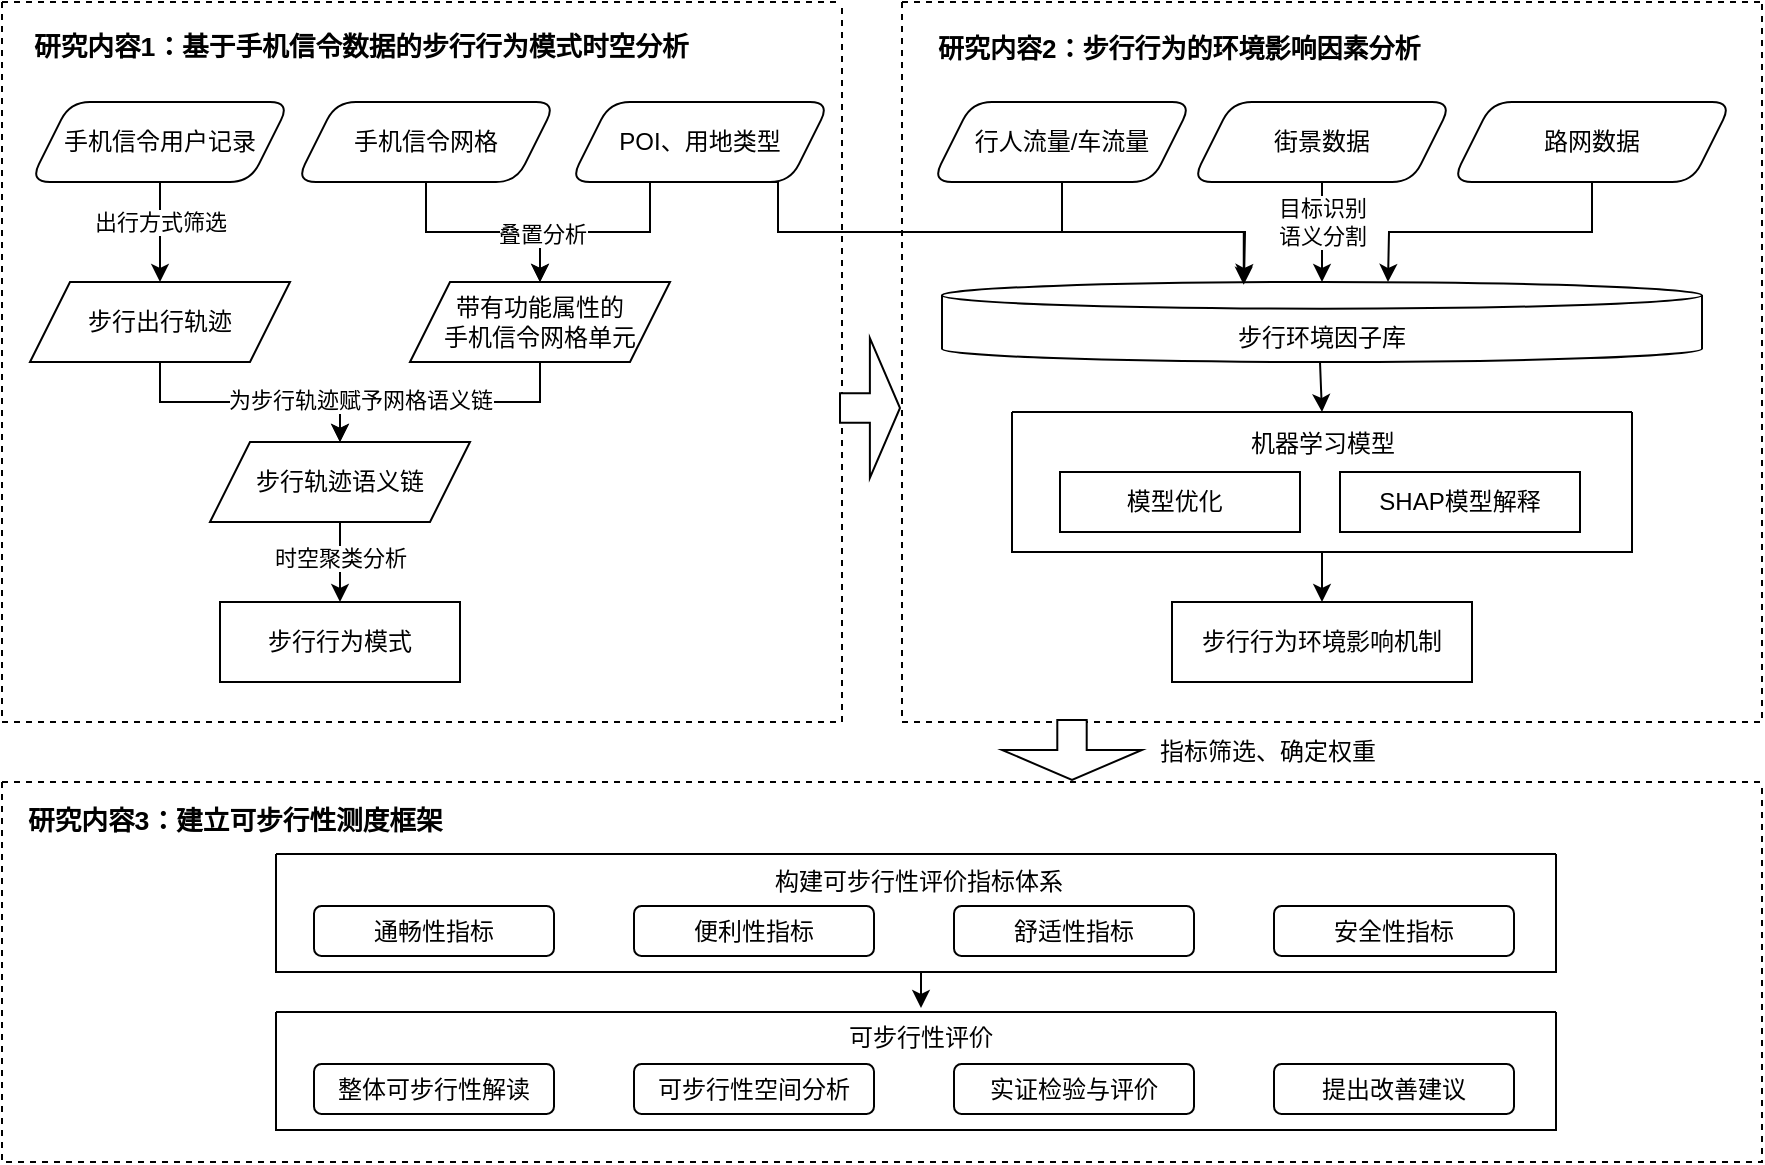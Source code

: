 <mxfile scale="3" border="0">
    <diagram id="0TPr3KJZBpIRf-P41fM6" name="第三版">
        <mxGraphModel dx="1052" dy="718" grid="1" gridSize="10" guides="1" tooltips="1" connect="1" arrows="1" fold="1" page="1" pageScale="1" pageWidth="827" pageHeight="1169" math="0" shadow="0">
            <root>
                <mxCell id="HHB23A_LwcB9X39SEITh-0"/>
                <mxCell id="HHB23A_LwcB9X39SEITh-1" parent="HHB23A_LwcB9X39SEITh-0"/>
                <mxCell id="4zMTOauPvBA0yDy-QAxQ-0" value="" style="swimlane;startSize=0;dashed=1;" vertex="1" parent="HHB23A_LwcB9X39SEITh-1">
                    <mxGeometry x="50" y="60" width="420" height="360" as="geometry"/>
                </mxCell>
                <mxCell id="4zMTOauPvBA0yDy-QAxQ-1" style="edgeStyle=orthogonalEdgeStyle;html=1;exitX=0.5;exitY=1;exitDx=0;exitDy=0;entryX=0.5;entryY=0;entryDx=0;entryDy=0;rounded=0;" edge="1" parent="4zMTOauPvBA0yDy-QAxQ-0" source="4zMTOauPvBA0yDy-QAxQ-15" target="4zMTOauPvBA0yDy-QAxQ-4">
                    <mxGeometry relative="1" as="geometry"/>
                </mxCell>
                <mxCell id="4zMTOauPvBA0yDy-QAxQ-2" value="&lt;span style=&quot;font-size: 10.0pt&quot;&gt;研究内容1：基于手机信令数据的步行行为模式时空分析&lt;/span&gt;" style="text;whiteSpace=wrap;html=1;fontStyle=1" vertex="1" parent="4zMTOauPvBA0yDy-QAxQ-0">
                    <mxGeometry x="14" y="8" width="380" height="30" as="geometry"/>
                </mxCell>
                <mxCell id="4zMTOauPvBA0yDy-QAxQ-3" value="POI、用地类型" style="shape=parallelogram;perimeter=parallelogramPerimeter;whiteSpace=wrap;html=1;fixedSize=1;rounded=1;" vertex="1" parent="4zMTOauPvBA0yDy-QAxQ-0">
                    <mxGeometry x="284" y="50" width="130" height="40" as="geometry"/>
                </mxCell>
                <mxCell id="4zMTOauPvBA0yDy-QAxQ-4" value="带有功能属性的&lt;br&gt;手机信令网格单元" style="shape=parallelogram;perimeter=parallelogramPerimeter;whiteSpace=wrap;html=1;fixedSize=1;" vertex="1" parent="4zMTOauPvBA0yDy-QAxQ-0">
                    <mxGeometry x="204" y="140" width="130" height="40" as="geometry"/>
                </mxCell>
                <mxCell id="4zMTOauPvBA0yDy-QAxQ-5" style="edgeStyle=orthogonalEdgeStyle;rounded=0;html=1;exitX=0.5;exitY=1;exitDx=0;exitDy=0;entryX=0.5;entryY=0;entryDx=0;entryDy=0;" edge="1" parent="4zMTOauPvBA0yDy-QAxQ-0" source="4zMTOauPvBA0yDy-QAxQ-3" target="4zMTOauPvBA0yDy-QAxQ-4">
                    <mxGeometry relative="1" as="geometry">
                        <Array as="points">
                            <mxPoint x="324" y="90"/>
                            <mxPoint x="324" y="115"/>
                            <mxPoint x="269" y="115"/>
                        </Array>
                    </mxGeometry>
                </mxCell>
                <mxCell id="4zMTOauPvBA0yDy-QAxQ-6" value="叠置分析" style="edgeLabel;html=1;align=center;verticalAlign=middle;resizable=0;points=[];" vertex="1" connectable="0" parent="4zMTOauPvBA0yDy-QAxQ-5">
                    <mxGeometry x="-0.037" y="1" relative="1" as="geometry">
                        <mxPoint x="-42" as="offset"/>
                    </mxGeometry>
                </mxCell>
                <mxCell id="4zMTOauPvBA0yDy-QAxQ-7" value="步行轨迹语义链" style="shape=parallelogram;perimeter=parallelogramPerimeter;whiteSpace=wrap;html=1;fixedSize=1;" vertex="1" parent="4zMTOauPvBA0yDy-QAxQ-0">
                    <mxGeometry x="104" y="220" width="130" height="40" as="geometry"/>
                </mxCell>
                <mxCell id="4zMTOauPvBA0yDy-QAxQ-8" style="edgeStyle=orthogonalEdgeStyle;rounded=0;html=1;exitX=0.5;exitY=1;exitDx=0;exitDy=0;entryX=0.5;entryY=0;entryDx=0;entryDy=0;" edge="1" parent="4zMTOauPvBA0yDy-QAxQ-0" source="4zMTOauPvBA0yDy-QAxQ-4" target="4zMTOauPvBA0yDy-QAxQ-7">
                    <mxGeometry relative="1" as="geometry"/>
                </mxCell>
                <mxCell id="4zMTOauPvBA0yDy-QAxQ-9" value="手机信令用户记录" style="shape=parallelogram;perimeter=parallelogramPerimeter;whiteSpace=wrap;html=1;fixedSize=1;rounded=1;" vertex="1" parent="4zMTOauPvBA0yDy-QAxQ-0">
                    <mxGeometry x="14" y="50" width="130" height="40" as="geometry"/>
                </mxCell>
                <mxCell id="4zMTOauPvBA0yDy-QAxQ-10" value="步行出行轨迹" style="shape=parallelogram;perimeter=parallelogramPerimeter;whiteSpace=wrap;html=1;fixedSize=1;" vertex="1" parent="4zMTOauPvBA0yDy-QAxQ-0">
                    <mxGeometry x="14" y="140" width="130" height="40" as="geometry"/>
                </mxCell>
                <mxCell id="4zMTOauPvBA0yDy-QAxQ-11" style="edgeStyle=orthogonalEdgeStyle;rounded=0;html=1;exitX=0.5;exitY=1;exitDx=0;exitDy=0;entryX=0.5;entryY=0;entryDx=0;entryDy=0;" edge="1" parent="4zMTOauPvBA0yDy-QAxQ-0" source="4zMTOauPvBA0yDy-QAxQ-10" target="4zMTOauPvBA0yDy-QAxQ-7">
                    <mxGeometry relative="1" as="geometry"/>
                </mxCell>
                <mxCell id="4zMTOauPvBA0yDy-QAxQ-12" value="为步行轨迹赋予网格语义链" style="edgeLabel;html=1;align=center;verticalAlign=middle;resizable=0;points=[];" vertex="1" connectable="0" parent="4zMTOauPvBA0yDy-QAxQ-11">
                    <mxGeometry x="0.339" y="2" relative="1" as="geometry">
                        <mxPoint x="33" y="1" as="offset"/>
                    </mxGeometry>
                </mxCell>
                <mxCell id="4zMTOauPvBA0yDy-QAxQ-13" style="edgeStyle=none;html=1;exitX=0.5;exitY=1;exitDx=0;exitDy=0;entryX=0.5;entryY=0;entryDx=0;entryDy=0;" edge="1" parent="4zMTOauPvBA0yDy-QAxQ-0" source="4zMTOauPvBA0yDy-QAxQ-9" target="4zMTOauPvBA0yDy-QAxQ-10">
                    <mxGeometry relative="1" as="geometry">
                        <Array as="points"/>
                    </mxGeometry>
                </mxCell>
                <mxCell id="4zMTOauPvBA0yDy-QAxQ-14" value="出行方式筛选" style="edgeLabel;html=1;align=center;verticalAlign=middle;resizable=0;points=[];" vertex="1" connectable="0" parent="4zMTOauPvBA0yDy-QAxQ-13">
                    <mxGeometry x="-0.48" y="-1" relative="1" as="geometry">
                        <mxPoint x="1" y="7" as="offset"/>
                    </mxGeometry>
                </mxCell>
                <mxCell id="4zMTOauPvBA0yDy-QAxQ-15" value="手机信令网格" style="shape=parallelogram;perimeter=parallelogramPerimeter;whiteSpace=wrap;html=1;fixedSize=1;rounded=1;" vertex="1" parent="4zMTOauPvBA0yDy-QAxQ-0">
                    <mxGeometry x="147" y="50" width="130" height="40" as="geometry"/>
                </mxCell>
                <mxCell id="4zMTOauPvBA0yDy-QAxQ-19" value="步行行为模式" style="rounded=0;whiteSpace=wrap;html=1;" vertex="1" parent="4zMTOauPvBA0yDy-QAxQ-0">
                    <mxGeometry x="109" y="300" width="120" height="40" as="geometry"/>
                </mxCell>
                <mxCell id="4zMTOauPvBA0yDy-QAxQ-22" style="edgeStyle=orthogonalEdgeStyle;rounded=0;html=1;exitX=0.5;exitY=1;exitDx=0;exitDy=0;entryX=0.5;entryY=0;entryDx=0;entryDy=0;" edge="1" parent="4zMTOauPvBA0yDy-QAxQ-0" source="4zMTOauPvBA0yDy-QAxQ-7">
                    <mxGeometry relative="1" as="geometry">
                        <Array as="points">
                            <mxPoint x="169" y="270"/>
                            <mxPoint x="169" y="270"/>
                        </Array>
                        <mxPoint x="169" y="300" as="targetPoint"/>
                    </mxGeometry>
                </mxCell>
                <mxCell id="4zMTOauPvBA0yDy-QAxQ-23" value="时空聚类分析" style="edgeLabel;html=1;align=center;verticalAlign=middle;resizable=0;points=[];" vertex="1" connectable="0" parent="4zMTOauPvBA0yDy-QAxQ-22">
                    <mxGeometry x="-0.408" y="-1" relative="1" as="geometry">
                        <mxPoint x="1" y="6" as="offset"/>
                    </mxGeometry>
                </mxCell>
                <mxCell id="4zMTOauPvBA0yDy-QAxQ-68" value="" style="html=1;shadow=0;dashed=0;align=center;verticalAlign=middle;shape=mxgraph.arrows2.arrow;dy=0.79;dx=15.06;direction=south;notch=0;rounded=1;strokeWidth=1;rotation=-90;" vertex="1" parent="4zMTOauPvBA0yDy-QAxQ-0">
                    <mxGeometry x="399" y="188" width="70" height="30" as="geometry"/>
                </mxCell>
                <mxCell id="4zMTOauPvBA0yDy-QAxQ-25" value="" style="swimlane;startSize=0;dashed=1;" vertex="1" parent="HHB23A_LwcB9X39SEITh-1">
                    <mxGeometry x="500" y="60" width="430" height="360" as="geometry"/>
                </mxCell>
                <mxCell id="4zMTOauPvBA0yDy-QAxQ-26" value="&lt;font style=&quot;font-size: 13px&quot;&gt;研究内容2：&lt;span style=&quot;font-size: 13px&quot;&gt;步行行为的&lt;/span&gt;&lt;span style=&quot;font-size: 13px&quot;&gt;环境影响因素分析&lt;/span&gt;&lt;/font&gt;" style="text;whiteSpace=wrap;html=1;fontFamily=Helvetica;align=left;fontStyle=1;fontSize=13;" vertex="1" parent="4zMTOauPvBA0yDy-QAxQ-25">
                    <mxGeometry x="16" y="9" width="380" height="30" as="geometry"/>
                </mxCell>
                <mxCell id="4zMTOauPvBA0yDy-QAxQ-27" value="街景数据" style="shape=parallelogram;perimeter=parallelogramPerimeter;whiteSpace=wrap;html=1;fixedSize=1;rounded=1;" vertex="1" parent="4zMTOauPvBA0yDy-QAxQ-25">
                    <mxGeometry x="145" y="50" width="130" height="40" as="geometry"/>
                </mxCell>
                <mxCell id="4zMTOauPvBA0yDy-QAxQ-28" value="路网数据" style="shape=parallelogram;perimeter=parallelogramPerimeter;whiteSpace=wrap;html=1;fixedSize=1;rounded=1;" vertex="1" parent="4zMTOauPvBA0yDy-QAxQ-25">
                    <mxGeometry x="275" y="50" width="140" height="40" as="geometry"/>
                </mxCell>
                <mxCell id="4zMTOauPvBA0yDy-QAxQ-29" value="行人流量/车流量" style="shape=parallelogram;perimeter=parallelogramPerimeter;whiteSpace=wrap;html=1;fixedSize=1;rounded=1;" vertex="1" parent="4zMTOauPvBA0yDy-QAxQ-25">
                    <mxGeometry x="15" y="50" width="130" height="40" as="geometry"/>
                </mxCell>
                <mxCell id="4zMTOauPvBA0yDy-QAxQ-30" value="" style="swimlane;startSize=0;" vertex="1" parent="4zMTOauPvBA0yDy-QAxQ-25">
                    <mxGeometry x="55" y="205" width="310" height="70" as="geometry"/>
                </mxCell>
                <mxCell id="4zMTOauPvBA0yDy-QAxQ-31" value="SHAP模型解释" style="rounded=0;whiteSpace=wrap;html=1;" vertex="1" parent="4zMTOauPvBA0yDy-QAxQ-30">
                    <mxGeometry x="164" y="30" width="120" height="30" as="geometry"/>
                </mxCell>
                <mxCell id="4zMTOauPvBA0yDy-QAxQ-32" value="模型优化&lt;span style=&quot;white-space: pre&quot;&gt;&#9;&lt;/span&gt;" style="rounded=0;whiteSpace=wrap;html=1;" vertex="1" parent="4zMTOauPvBA0yDy-QAxQ-30">
                    <mxGeometry x="24" y="30" width="120" height="30" as="geometry"/>
                </mxCell>
                <mxCell id="4zMTOauPvBA0yDy-QAxQ-33" value="步行行为环境影响机制" style="rounded=0;whiteSpace=wrap;html=1;" vertex="1" parent="4zMTOauPvBA0yDy-QAxQ-25">
                    <mxGeometry x="135" y="300" width="150" height="40" as="geometry"/>
                </mxCell>
                <mxCell id="4zMTOauPvBA0yDy-QAxQ-34" style="edgeStyle=orthogonalEdgeStyle;rounded=0;html=1;exitX=0.5;exitY=1;exitDx=0;exitDy=0;entryX=0.5;entryY=0;entryDx=0;entryDy=0;" edge="1" parent="4zMTOauPvBA0yDy-QAxQ-25" source="4zMTOauPvBA0yDy-QAxQ-30" target="4zMTOauPvBA0yDy-QAxQ-33">
                    <mxGeometry relative="1" as="geometry"/>
                </mxCell>
                <mxCell id="4zMTOauPvBA0yDy-QAxQ-35" value="机器学习模型" style="text;html=1;align=center;verticalAlign=middle;resizable=0;points=[];autosize=1;strokeColor=none;fillColor=none;" vertex="1" parent="4zMTOauPvBA0yDy-QAxQ-25">
                    <mxGeometry x="165" y="211" width="90" height="20" as="geometry"/>
                </mxCell>
                <mxCell id="4zMTOauPvBA0yDy-QAxQ-36" value="&lt;span&gt;&lt;br&gt;步行环境因子库&lt;/span&gt;" style="strokeWidth=1;html=1;shape=mxgraph.flowchart.database;whiteSpace=wrap;" vertex="1" parent="4zMTOauPvBA0yDy-QAxQ-25">
                    <mxGeometry x="20" y="140" width="380" height="40" as="geometry"/>
                </mxCell>
                <mxCell id="4zMTOauPvBA0yDy-QAxQ-37" style="edgeStyle=orthogonalEdgeStyle;rounded=0;html=1;exitX=0.5;exitY=1;exitDx=0;exitDy=0;entryX=0.5;entryY=0;entryDx=0;entryDy=0;entryPerimeter=0;" edge="1" parent="4zMTOauPvBA0yDy-QAxQ-25" source="4zMTOauPvBA0yDy-QAxQ-27" target="4zMTOauPvBA0yDy-QAxQ-36">
                    <mxGeometry relative="1" as="geometry">
                        <Array as="points">
                            <mxPoint x="210" y="140"/>
                        </Array>
                    </mxGeometry>
                </mxCell>
                <mxCell id="4zMTOauPvBA0yDy-QAxQ-38" value="目标识别&lt;br&gt;语义分割" style="edgeLabel;html=1;align=center;verticalAlign=middle;resizable=0;points=[];" vertex="1" connectable="0" parent="4zMTOauPvBA0yDy-QAxQ-37">
                    <mxGeometry x="-0.324" relative="1" as="geometry">
                        <mxPoint y="3" as="offset"/>
                    </mxGeometry>
                </mxCell>
                <mxCell id="4zMTOauPvBA0yDy-QAxQ-39" style="edgeStyle=orthogonalEdgeStyle;rounded=0;html=1;exitX=0.5;exitY=1;exitDx=0;exitDy=0;" edge="1" parent="4zMTOauPvBA0yDy-QAxQ-25" source="4zMTOauPvBA0yDy-QAxQ-28">
                    <mxGeometry relative="1" as="geometry">
                        <mxPoint x="243" y="140" as="targetPoint"/>
                    </mxGeometry>
                </mxCell>
                <mxCell id="4zMTOauPvBA0yDy-QAxQ-40" style="edgeStyle=orthogonalEdgeStyle;rounded=0;html=1;exitX=0.5;exitY=1;exitDx=0;exitDy=0;" edge="1" parent="4zMTOauPvBA0yDy-QAxQ-25" source="4zMTOauPvBA0yDy-QAxQ-29">
                    <mxGeometry relative="1" as="geometry">
                        <mxPoint x="171" y="140" as="targetPoint"/>
                    </mxGeometry>
                </mxCell>
                <mxCell id="4zMTOauPvBA0yDy-QAxQ-46" style="edgeStyle=orthogonalEdgeStyle;rounded=0;html=1;exitX=0.5;exitY=1;exitDx=0;exitDy=0;entryX=0.5;entryY=0;entryDx=0;entryDy=0;" edge="1" parent="4zMTOauPvBA0yDy-QAxQ-25" target="4zMTOauPvBA0yDy-QAxQ-30">
                    <mxGeometry relative="1" as="geometry">
                        <mxPoint x="209" y="180" as="sourcePoint"/>
                    </mxGeometry>
                </mxCell>
                <mxCell id="4zMTOauPvBA0yDy-QAxQ-47" value="" style="swimlane;startSize=0;dashed=1;" vertex="1" parent="HHB23A_LwcB9X39SEITh-1">
                    <mxGeometry x="50" y="450" width="880" height="190" as="geometry"/>
                </mxCell>
                <mxCell id="4zMTOauPvBA0yDy-QAxQ-48" value="&lt;span style=&quot;font-size: 10.0pt&quot;&gt;研究内容3：建立可步行性测度框架&lt;/span&gt;" style="text;whiteSpace=wrap;html=1;fontStyle=1" vertex="1" parent="4zMTOauPvBA0yDy-QAxQ-47">
                    <mxGeometry x="11" y="5" width="440" height="30" as="geometry"/>
                </mxCell>
                <mxCell id="4zMTOauPvBA0yDy-QAxQ-49" value="通畅性指标" style="rounded=1;whiteSpace=wrap;html=1;strokeWidth=1;" vertex="1" parent="4zMTOauPvBA0yDy-QAxQ-47">
                    <mxGeometry x="156" y="62" width="120" height="25" as="geometry"/>
                </mxCell>
                <mxCell id="4zMTOauPvBA0yDy-QAxQ-50" value="安全性指标" style="rounded=1;whiteSpace=wrap;html=1;strokeWidth=1;" vertex="1" parent="4zMTOauPvBA0yDy-QAxQ-47">
                    <mxGeometry x="636" y="62" width="120" height="25" as="geometry"/>
                </mxCell>
                <mxCell id="4zMTOauPvBA0yDy-QAxQ-51" value="舒适性指标" style="rounded=1;whiteSpace=wrap;html=1;strokeWidth=1;" vertex="1" parent="4zMTOauPvBA0yDy-QAxQ-47">
                    <mxGeometry x="476" y="62" width="120" height="25" as="geometry"/>
                </mxCell>
                <mxCell id="4zMTOauPvBA0yDy-QAxQ-52" value="便利性指标" style="rounded=1;whiteSpace=wrap;html=1;strokeWidth=1;" vertex="1" parent="4zMTOauPvBA0yDy-QAxQ-47">
                    <mxGeometry x="316" y="62" width="120" height="25" as="geometry"/>
                </mxCell>
                <mxCell id="4zMTOauPvBA0yDy-QAxQ-53" value="" style="swimlane;startSize=0;rounded=1;strokeWidth=1;" vertex="1" parent="4zMTOauPvBA0yDy-QAxQ-47">
                    <mxGeometry x="137" y="36" width="640" height="59" as="geometry"/>
                </mxCell>
                <mxCell id="4zMTOauPvBA0yDy-QAxQ-54" value="构建可步行性评价指标体系" style="text;html=1;strokeColor=none;fillColor=none;align=center;verticalAlign=middle;whiteSpace=wrap;rounded=0;" vertex="1" parent="4zMTOauPvBA0yDy-QAxQ-53">
                    <mxGeometry x="206" y="-1" width="231" height="30" as="geometry"/>
                </mxCell>
                <mxCell id="4zMTOauPvBA0yDy-QAxQ-56" value="" style="html=1;shadow=0;dashed=0;align=center;verticalAlign=middle;shape=mxgraph.arrows2.arrow;dy=0.79;dx=15.06;direction=south;notch=0;rounded=1;strokeWidth=1;" vertex="1" parent="HHB23A_LwcB9X39SEITh-1">
                    <mxGeometry x="550" y="419" width="70" height="30" as="geometry"/>
                </mxCell>
                <mxCell id="4zMTOauPvBA0yDy-QAxQ-58" value="指标筛选、确定权重" style="text;html=1;strokeColor=none;fillColor=none;align=center;verticalAlign=middle;whiteSpace=wrap;rounded=0;" vertex="1" parent="HHB23A_LwcB9X39SEITh-1">
                    <mxGeometry x="613" y="420" width="140" height="30" as="geometry"/>
                </mxCell>
                <mxCell id="4zMTOauPvBA0yDy-QAxQ-59" style="edgeStyle=orthogonalEdgeStyle;rounded=0;html=1;exitX=0.75;exitY=1;exitDx=0;exitDy=0;entryX=0.397;entryY=0.035;entryDx=0;entryDy=0;entryPerimeter=0;" edge="1" parent="HHB23A_LwcB9X39SEITh-1" source="4zMTOauPvBA0yDy-QAxQ-3" target="4zMTOauPvBA0yDy-QAxQ-36">
                    <mxGeometry relative="1" as="geometry">
                        <Array as="points">
                            <mxPoint x="438" y="175"/>
                            <mxPoint x="671" y="175"/>
                        </Array>
                    </mxGeometry>
                </mxCell>
                <mxCell id="4zMTOauPvBA0yDy-QAxQ-60" value="整体可步行性解读" style="rounded=1;whiteSpace=wrap;html=1;strokeWidth=1;" vertex="1" parent="HHB23A_LwcB9X39SEITh-1">
                    <mxGeometry x="206" y="591" width="120" height="25" as="geometry"/>
                </mxCell>
                <mxCell id="4zMTOauPvBA0yDy-QAxQ-61" value="提出改善建议&lt;br&gt;" style="rounded=1;whiteSpace=wrap;html=1;strokeWidth=1;" vertex="1" parent="HHB23A_LwcB9X39SEITh-1">
                    <mxGeometry x="686" y="591" width="120" height="25" as="geometry"/>
                </mxCell>
                <mxCell id="4zMTOauPvBA0yDy-QAxQ-62" value="实证检验与评价" style="rounded=1;whiteSpace=wrap;html=1;strokeWidth=1;" vertex="1" parent="HHB23A_LwcB9X39SEITh-1">
                    <mxGeometry x="526" y="591" width="120" height="25" as="geometry"/>
                </mxCell>
                <mxCell id="4zMTOauPvBA0yDy-QAxQ-63" value="可步行性空间分析" style="rounded=1;whiteSpace=wrap;html=1;strokeWidth=1;" vertex="1" parent="HHB23A_LwcB9X39SEITh-1">
                    <mxGeometry x="366" y="591" width="120" height="25" as="geometry"/>
                </mxCell>
                <mxCell id="4zMTOauPvBA0yDy-QAxQ-64" value="" style="swimlane;startSize=0;rounded=1;strokeWidth=1;" vertex="1" parent="HHB23A_LwcB9X39SEITh-1">
                    <mxGeometry x="187" y="565" width="640" height="59" as="geometry"/>
                </mxCell>
                <mxCell id="4zMTOauPvBA0yDy-QAxQ-65" value="可步行性评价" style="text;html=1;strokeColor=none;fillColor=none;align=center;verticalAlign=middle;whiteSpace=wrap;rounded=0;" vertex="1" parent="4zMTOauPvBA0yDy-QAxQ-64">
                    <mxGeometry x="207" y="-2" width="231" height="30" as="geometry"/>
                </mxCell>
                <mxCell id="4zMTOauPvBA0yDy-QAxQ-67" style="edgeStyle=orthogonalEdgeStyle;html=1;exitX=0.5;exitY=1;exitDx=0;exitDy=0;entryX=0.5;entryY=0;entryDx=0;entryDy=0;rounded=0;" edge="1" parent="HHB23A_LwcB9X39SEITh-1" source="4zMTOauPvBA0yDy-QAxQ-53" target="4zMTOauPvBA0yDy-QAxQ-65">
                    <mxGeometry relative="1" as="geometry"/>
                </mxCell>
            </root>
        </mxGraphModel>
    </diagram>
    <diagram id="-XPkXxH-pbfcxjLINd9h" name="因子库">
        <mxGraphModel dx="2615" dy="1220" grid="1" gridSize="10" guides="1" tooltips="1" connect="1" arrows="1" fold="1" page="1" pageScale="1" pageWidth="827" pageHeight="1169" math="0" shadow="0">
            <root>
                <mxCell id="BErmtxTuClM17m5-QNNb-0"/>
                <mxCell id="BErmtxTuClM17m5-QNNb-1" parent="BErmtxTuClM17m5-QNNb-0"/>
                <mxCell id="BErmtxTuClM17m5-QNNb-165" style="edgeStyle=orthogonalEdgeStyle;rounded=0;html=1;exitX=1;exitY=0.5;exitDx=0;exitDy=0;entryX=0;entryY=0.5;entryDx=0;entryDy=0;endArrow=none;endFill=0;" edge="1" parent="BErmtxTuClM17m5-QNNb-1" source="BErmtxTuClM17m5-QNNb-2" target="BErmtxTuClM17m5-QNNb-163">
                    <mxGeometry relative="1" as="geometry"/>
                </mxCell>
                <mxCell id="BErmtxTuClM17m5-QNNb-2" value="通畅性" style="rounded=0;whiteSpace=wrap;html=1;" vertex="1" parent="BErmtxTuClM17m5-QNNb-1">
                    <mxGeometry x="710" y="430" width="110" height="30" as="geometry"/>
                </mxCell>
                <mxCell id="BErmtxTuClM17m5-QNNb-164" style="edgeStyle=orthogonalEdgeStyle;rounded=0;html=1;exitX=1;exitY=0.5;exitDx=0;exitDy=0;endArrow=none;endFill=0;entryX=0;entryY=0.5;entryDx=0;entryDy=0;" edge="1" parent="BErmtxTuClM17m5-QNNb-1" source="BErmtxTuClM17m5-QNNb-3" target="BErmtxTuClM17m5-QNNb-163">
                    <mxGeometry relative="1" as="geometry">
                        <mxPoint x="860" y="105.529" as="targetPoint"/>
                    </mxGeometry>
                </mxCell>
                <mxCell id="BErmtxTuClM17m5-QNNb-3" value="便利性" style="rounded=0;whiteSpace=wrap;html=1;" vertex="1" parent="BErmtxTuClM17m5-QNNb-1">
                    <mxGeometry x="710" y="90" width="110" height="30" as="geometry"/>
                </mxCell>
                <mxCell id="BErmtxTuClM17m5-QNNb-166" style="edgeStyle=orthogonalEdgeStyle;rounded=0;html=1;exitX=1;exitY=0.5;exitDx=0;exitDy=0;endArrow=none;endFill=0;entryX=0;entryY=0.5;entryDx=0;entryDy=0;" edge="1" parent="BErmtxTuClM17m5-QNNb-1" source="BErmtxTuClM17m5-QNNb-5" target="BErmtxTuClM17m5-QNNb-163">
                    <mxGeometry relative="1" as="geometry">
                        <mxPoint x="860" y="760" as="targetPoint"/>
                    </mxGeometry>
                </mxCell>
                <mxCell id="BErmtxTuClM17m5-QNNb-5" value="舒适性" style="rounded=0;whiteSpace=wrap;html=1;" vertex="1" parent="BErmtxTuClM17m5-QNNb-1">
                    <mxGeometry x="710" y="859" width="110" height="30" as="geometry"/>
                </mxCell>
                <mxCell id="BErmtxTuClM17m5-QNNb-167" style="edgeStyle=orthogonalEdgeStyle;rounded=0;html=1;exitX=1;exitY=0.5;exitDx=0;exitDy=0;entryX=0;entryY=0.5;entryDx=0;entryDy=0;endArrow=none;endFill=0;" edge="1" parent="BErmtxTuClM17m5-QNNb-1" source="BErmtxTuClM17m5-QNNb-6" target="BErmtxTuClM17m5-QNNb-163">
                    <mxGeometry relative="1" as="geometry"/>
                </mxCell>
                <mxCell id="BErmtxTuClM17m5-QNNb-6" value="安全性" style="rounded=0;whiteSpace=wrap;html=1;" vertex="1" parent="BErmtxTuClM17m5-QNNb-1">
                    <mxGeometry x="710" y="940" width="110" height="30" as="geometry"/>
                </mxCell>
                <mxCell id="BErmtxTuClM17m5-QNNb-76" style="edgeStyle=orthogonalEdgeStyle;rounded=0;html=1;exitX=1;exitY=0.5;exitDx=0;exitDy=0;entryX=0;entryY=0.5;entryDx=0;entryDy=0;endArrow=none;endFill=0;" edge="1" parent="BErmtxTuClM17m5-QNNb-1" source="BErmtxTuClM17m5-QNNb-7" target="BErmtxTuClM17m5-QNNb-19">
                    <mxGeometry relative="1" as="geometry"/>
                </mxCell>
                <mxCell id="BErmtxTuClM17m5-QNNb-77" style="edgeStyle=orthogonalEdgeStyle;rounded=0;html=1;exitX=1;exitY=0.5;exitDx=0;exitDy=0;entryX=0;entryY=0.5;entryDx=0;entryDy=0;endArrow=none;endFill=0;" edge="1" parent="BErmtxTuClM17m5-QNNb-1" source="BErmtxTuClM17m5-QNNb-7" target="BErmtxTuClM17m5-QNNb-20">
                    <mxGeometry relative="1" as="geometry"/>
                </mxCell>
                <mxCell id="BErmtxTuClM17m5-QNNb-78" style="edgeStyle=orthogonalEdgeStyle;rounded=0;html=1;exitX=1;exitY=0.5;exitDx=0;exitDy=0;entryX=0;entryY=0.5;entryDx=0;entryDy=0;endArrow=none;endFill=0;" edge="1" parent="BErmtxTuClM17m5-QNNb-1" source="BErmtxTuClM17m5-QNNb-7" target="BErmtxTuClM17m5-QNNb-21">
                    <mxGeometry relative="1" as="geometry"/>
                </mxCell>
                <mxCell id="BErmtxTuClM17m5-QNNb-79" style="edgeStyle=orthogonalEdgeStyle;rounded=0;html=1;exitX=1;exitY=0.5;exitDx=0;exitDy=0;entryX=0;entryY=0.5;entryDx=0;entryDy=0;endArrow=none;endFill=0;" edge="1" parent="BErmtxTuClM17m5-QNNb-1" source="BErmtxTuClM17m5-QNNb-7" target="BErmtxTuClM17m5-QNNb-22">
                    <mxGeometry relative="1" as="geometry"/>
                </mxCell>
                <mxCell id="BErmtxTuClM17m5-QNNb-80" style="edgeStyle=orthogonalEdgeStyle;rounded=0;html=1;exitX=1;exitY=0.5;exitDx=0;exitDy=0;entryX=0;entryY=0.5;entryDx=0;entryDy=0;endArrow=none;endFill=0;" edge="1" parent="BErmtxTuClM17m5-QNNb-1" source="BErmtxTuClM17m5-QNNb-7" target="BErmtxTuClM17m5-QNNb-23">
                    <mxGeometry relative="1" as="geometry"/>
                </mxCell>
                <mxCell id="BErmtxTuClM17m5-QNNb-81" style="edgeStyle=orthogonalEdgeStyle;rounded=0;html=1;exitX=1;exitY=0.5;exitDx=0;exitDy=0;entryX=0;entryY=0.5;entryDx=0;entryDy=0;endArrow=none;endFill=0;" edge="1" parent="BErmtxTuClM17m5-QNNb-1" source="BErmtxTuClM17m5-QNNb-7" target="BErmtxTuClM17m5-QNNb-24">
                    <mxGeometry relative="1" as="geometry"/>
                </mxCell>
                <mxCell id="BErmtxTuClM17m5-QNNb-7" value="POI/AOI" style="rounded=0;whiteSpace=wrap;html=1;" vertex="1" parent="BErmtxTuClM17m5-QNNb-1">
                    <mxGeometry x="200" y="170" width="110" height="30" as="geometry"/>
                </mxCell>
                <mxCell id="BErmtxTuClM17m5-QNNb-82" style="edgeStyle=orthogonalEdgeStyle;rounded=0;html=1;exitX=1;exitY=0.5;exitDx=0;exitDy=0;entryX=0;entryY=0.5;entryDx=0;entryDy=0;endArrow=none;endFill=0;" edge="1" parent="BErmtxTuClM17m5-QNNb-1" source="BErmtxTuClM17m5-QNNb-8" target="BErmtxTuClM17m5-QNNb-17">
                    <mxGeometry relative="1" as="geometry"/>
                </mxCell>
                <mxCell id="BErmtxTuClM17m5-QNNb-83" style="edgeStyle=orthogonalEdgeStyle;rounded=0;html=1;exitX=1;exitY=0.5;exitDx=0;exitDy=0;entryX=0;entryY=0.5;entryDx=0;entryDy=0;endArrow=none;endFill=0;" edge="1" parent="BErmtxTuClM17m5-QNNb-1" source="BErmtxTuClM17m5-QNNb-8" target="BErmtxTuClM17m5-QNNb-18">
                    <mxGeometry relative="1" as="geometry"/>
                </mxCell>
                <mxCell id="BErmtxTuClM17m5-QNNb-8" value="土地利用" style="rounded=0;whiteSpace=wrap;html=1;" vertex="1" parent="BErmtxTuClM17m5-QNNb-1">
                    <mxGeometry x="200" y="280" width="110" height="30" as="geometry"/>
                </mxCell>
                <mxCell id="BErmtxTuClM17m5-QNNb-84" style="edgeStyle=orthogonalEdgeStyle;rounded=0;html=1;exitX=1;exitY=0.5;exitDx=0;exitDy=0;entryX=0;entryY=0.5;entryDx=0;entryDy=0;endArrow=none;endFill=0;" edge="1" parent="BErmtxTuClM17m5-QNNb-1" source="BErmtxTuClM17m5-QNNb-9" target="BErmtxTuClM17m5-QNNb-27">
                    <mxGeometry relative="1" as="geometry"/>
                </mxCell>
                <mxCell id="BErmtxTuClM17m5-QNNb-85" style="edgeStyle=orthogonalEdgeStyle;rounded=0;html=1;exitX=1;exitY=0.5;exitDx=0;exitDy=0;entryX=0;entryY=0.5;entryDx=0;entryDy=0;endArrow=none;endFill=0;" edge="1" parent="BErmtxTuClM17m5-QNNb-1" source="BErmtxTuClM17m5-QNNb-9" target="BErmtxTuClM17m5-QNNb-28">
                    <mxGeometry relative="1" as="geometry"/>
                </mxCell>
                <mxCell id="BErmtxTuClM17m5-QNNb-86" style="edgeStyle=orthogonalEdgeStyle;rounded=0;html=1;exitX=1;exitY=0.5;exitDx=0;exitDy=0;entryX=0;entryY=0.5;entryDx=0;entryDy=0;endArrow=none;endFill=0;" edge="1" parent="BErmtxTuClM17m5-QNNb-1" source="BErmtxTuClM17m5-QNNb-9" target="BErmtxTuClM17m5-QNNb-29">
                    <mxGeometry relative="1" as="geometry"/>
                </mxCell>
                <mxCell id="BErmtxTuClM17m5-QNNb-87" style="edgeStyle=orthogonalEdgeStyle;rounded=0;html=1;exitX=1;exitY=0.5;exitDx=0;exitDy=0;entryX=0;entryY=0.5;entryDx=0;entryDy=0;endArrow=none;endFill=0;" edge="1" parent="BErmtxTuClM17m5-QNNb-1" source="BErmtxTuClM17m5-QNNb-9" target="BErmtxTuClM17m5-QNNb-30">
                    <mxGeometry relative="1" as="geometry"/>
                </mxCell>
                <mxCell id="BErmtxTuClM17m5-QNNb-9" value="路网" style="rounded=0;whiteSpace=wrap;html=1;" vertex="1" parent="BErmtxTuClM17m5-QNNb-1">
                    <mxGeometry x="200" y="390" width="110" height="30" as="geometry"/>
                </mxCell>
                <mxCell id="BErmtxTuClM17m5-QNNb-88" style="edgeStyle=orthogonalEdgeStyle;rounded=0;html=1;exitX=1;exitY=0.5;exitDx=0;exitDy=0;entryX=0;entryY=0.5;entryDx=0;entryDy=0;endArrow=none;endFill=0;" edge="1" parent="BErmtxTuClM17m5-QNNb-1" source="BErmtxTuClM17m5-QNNb-11" target="BErmtxTuClM17m5-QNNb-33">
                    <mxGeometry relative="1" as="geometry"/>
                </mxCell>
                <mxCell id="BErmtxTuClM17m5-QNNb-89" style="edgeStyle=orthogonalEdgeStyle;rounded=0;html=1;exitX=1;exitY=0.5;exitDx=0;exitDy=0;entryX=0;entryY=0.5;entryDx=0;entryDy=0;endArrow=none;endFill=0;" edge="1" parent="BErmtxTuClM17m5-QNNb-1" source="BErmtxTuClM17m5-QNNb-11" target="BErmtxTuClM17m5-QNNb-34">
                    <mxGeometry relative="1" as="geometry"/>
                </mxCell>
                <mxCell id="BErmtxTuClM17m5-QNNb-11" value="常住人口&lt;span style=&quot;color: rgba(0 , 0 , 0 , 0) ; font-family: monospace ; font-size: 0px&quot;&gt;%3CmxGraphModel%3E%3Croot%3E%3CmxCell%20id%3D%220%22%2F%3E%3CmxCell%20id%3D%221%22%20parent%3D%220%22%2F%3E%3CmxCell%20id%3D%222%22%20value%3D%22%E8%B7%AF%E7%BD%91%22%20style%3D%22rounded%3D0%3BwhiteSpace%3Dwrap%3Bhtml%3D1%3B%22%20vertex%3D%221%22%20parent%3D%221%22%3E%3CmxGeometry%20x%3D%22200%22%20y%3D%22360%22%20width%3D%22110%22%20height%3D%2230%22%20as%3D%22geometry%22%2F%3E%3C%2FmxCell%3E%3C%2Froot%3E%3C%2FmxGraphModel%3E&lt;/span&gt;" style="rounded=0;whiteSpace=wrap;html=1;" vertex="1" parent="BErmtxTuClM17m5-QNNb-1">
                    <mxGeometry x="200" y="570" width="110" height="30" as="geometry"/>
                </mxCell>
                <mxCell id="BErmtxTuClM17m5-QNNb-92" style="edgeStyle=orthogonalEdgeStyle;rounded=0;html=1;exitX=1;exitY=0.5;exitDx=0;exitDy=0;entryX=0;entryY=0.5;entryDx=0;entryDy=0;endArrow=none;endFill=0;" edge="1" parent="BErmtxTuClM17m5-QNNb-1" source="BErmtxTuClM17m5-QNNb-14" target="BErmtxTuClM17m5-QNNb-37">
                    <mxGeometry relative="1" as="geometry"/>
                </mxCell>
                <mxCell id="BErmtxTuClM17m5-QNNb-93" style="edgeStyle=orthogonalEdgeStyle;rounded=0;html=1;exitX=1;exitY=0.5;exitDx=0;exitDy=0;entryX=0;entryY=0.5;entryDx=0;entryDy=0;endArrow=none;endFill=0;" edge="1" parent="BErmtxTuClM17m5-QNNb-1" source="BErmtxTuClM17m5-QNNb-14" target="BErmtxTuClM17m5-QNNb-38">
                    <mxGeometry relative="1" as="geometry"/>
                </mxCell>
                <mxCell id="BErmtxTuClM17m5-QNNb-94" style="edgeStyle=orthogonalEdgeStyle;rounded=0;html=1;exitX=1;exitY=0.5;exitDx=0;exitDy=0;entryX=0;entryY=0.5;entryDx=0;entryDy=0;endArrow=none;endFill=0;" edge="1" parent="BErmtxTuClM17m5-QNNb-1" source="BErmtxTuClM17m5-QNNb-14" target="BErmtxTuClM17m5-QNNb-39">
                    <mxGeometry relative="1" as="geometry"/>
                </mxCell>
                <mxCell id="BErmtxTuClM17m5-QNNb-95" style="edgeStyle=orthogonalEdgeStyle;rounded=0;html=1;exitX=1;exitY=0.5;exitDx=0;exitDy=0;entryX=0;entryY=0.5;entryDx=0;entryDy=0;endArrow=none;endFill=0;" edge="1" parent="BErmtxTuClM17m5-QNNb-1" source="BErmtxTuClM17m5-QNNb-14" target="BErmtxTuClM17m5-QNNb-40">
                    <mxGeometry relative="1" as="geometry"/>
                </mxCell>
                <mxCell id="BErmtxTuClM17m5-QNNb-96" style="edgeStyle=orthogonalEdgeStyle;rounded=0;html=1;exitX=1;exitY=0.5;exitDx=0;exitDy=0;entryX=0;entryY=0.5;entryDx=0;entryDy=0;endArrow=none;endFill=0;" edge="1" parent="BErmtxTuClM17m5-QNNb-1" source="BErmtxTuClM17m5-QNNb-14" target="BErmtxTuClM17m5-QNNb-41">
                    <mxGeometry relative="1" as="geometry"/>
                </mxCell>
                <mxCell id="BErmtxTuClM17m5-QNNb-97" style="edgeStyle=orthogonalEdgeStyle;rounded=0;html=1;exitX=1;exitY=0.5;exitDx=0;exitDy=0;entryX=0;entryY=0.5;entryDx=0;entryDy=0;endArrow=none;endFill=0;" edge="1" parent="BErmtxTuClM17m5-QNNb-1" source="BErmtxTuClM17m5-QNNb-14" target="BErmtxTuClM17m5-QNNb-42">
                    <mxGeometry relative="1" as="geometry"/>
                </mxCell>
                <mxCell id="BErmtxTuClM17m5-QNNb-98" style="edgeStyle=orthogonalEdgeStyle;rounded=0;html=1;exitX=1;exitY=0.5;exitDx=0;exitDy=0;entryX=0;entryY=0.5;entryDx=0;entryDy=0;endArrow=none;endFill=0;" edge="1" parent="BErmtxTuClM17m5-QNNb-1" source="BErmtxTuClM17m5-QNNb-14" target="BErmtxTuClM17m5-QNNb-43">
                    <mxGeometry relative="1" as="geometry"/>
                </mxCell>
                <mxCell id="BErmtxTuClM17m5-QNNb-99" style="edgeStyle=orthogonalEdgeStyle;rounded=0;html=1;exitX=1;exitY=0.5;exitDx=0;exitDy=0;entryX=0;entryY=0.5;entryDx=0;entryDy=0;endArrow=none;endFill=0;" edge="1" parent="BErmtxTuClM17m5-QNNb-1" source="BErmtxTuClM17m5-QNNb-14" target="BErmtxTuClM17m5-QNNb-44">
                    <mxGeometry relative="1" as="geometry"/>
                </mxCell>
                <mxCell id="BErmtxTuClM17m5-QNNb-100" style="edgeStyle=orthogonalEdgeStyle;rounded=0;html=1;exitX=1;exitY=0.5;exitDx=0;exitDy=0;entryX=0;entryY=0.5;entryDx=0;entryDy=0;endArrow=none;endFill=0;" edge="1" parent="BErmtxTuClM17m5-QNNb-1" source="BErmtxTuClM17m5-QNNb-14" target="BErmtxTuClM17m5-QNNb-45">
                    <mxGeometry relative="1" as="geometry"/>
                </mxCell>
                <mxCell id="BErmtxTuClM17m5-QNNb-101" style="edgeStyle=orthogonalEdgeStyle;rounded=0;html=1;exitX=1;exitY=0.5;exitDx=0;exitDy=0;entryX=0;entryY=0.5;entryDx=0;entryDy=0;endArrow=none;endFill=0;" edge="1" parent="BErmtxTuClM17m5-QNNb-1" source="BErmtxTuClM17m5-QNNb-14" target="BErmtxTuClM17m5-QNNb-46">
                    <mxGeometry relative="1" as="geometry"/>
                </mxCell>
                <mxCell id="BErmtxTuClM17m5-QNNb-102" style="edgeStyle=orthogonalEdgeStyle;rounded=0;html=1;exitX=1;exitY=0.5;exitDx=0;exitDy=0;entryX=0;entryY=0.5;entryDx=0;entryDy=0;endArrow=none;endFill=0;" edge="1" parent="BErmtxTuClM17m5-QNNb-1" source="BErmtxTuClM17m5-QNNb-14" target="BErmtxTuClM17m5-QNNb-47">
                    <mxGeometry relative="1" as="geometry"/>
                </mxCell>
                <mxCell id="BErmtxTuClM17m5-QNNb-14" value="街景" style="rounded=0;whiteSpace=wrap;html=1;" vertex="1" parent="BErmtxTuClM17m5-QNNb-1">
                    <mxGeometry x="200" y="929" width="110" height="30" as="geometry"/>
                </mxCell>
                <mxCell id="BErmtxTuClM17m5-QNNb-117" style="edgeStyle=none;rounded=0;html=1;exitX=1;exitY=0.5;exitDx=0;exitDy=0;entryX=0;entryY=0.5;entryDx=0;entryDy=0;endArrow=none;endFill=0;" edge="1" parent="BErmtxTuClM17m5-QNNb-1" source="BErmtxTuClM17m5-QNNb-17" target="BErmtxTuClM17m5-QNNb-25">
                    <mxGeometry relative="1" as="geometry"/>
                </mxCell>
                <mxCell id="BErmtxTuClM17m5-QNNb-17" value="土地利用混合度" style="rounded=0;whiteSpace=wrap;html=1;" vertex="1" parent="BErmtxTuClM17m5-QNNb-1">
                    <mxGeometry x="380" y="260" width="110" height="30" as="geometry"/>
                </mxCell>
                <mxCell id="BErmtxTuClM17m5-QNNb-116" style="edgeStyle=none;rounded=0;html=1;exitX=1;exitY=0.5;exitDx=0;exitDy=0;endArrow=none;endFill=0;" edge="1" parent="BErmtxTuClM17m5-QNNb-1" source="BErmtxTuClM17m5-QNNb-18">
                    <mxGeometry relative="1" as="geometry">
                        <mxPoint x="550" y="100" as="targetPoint"/>
                    </mxGeometry>
                </mxCell>
                <mxCell id="BErmtxTuClM17m5-QNNb-18" value="绿地占比" style="rounded=0;whiteSpace=wrap;html=1;" vertex="1" parent="BErmtxTuClM17m5-QNNb-1">
                    <mxGeometry x="380" y="300" width="110" height="30" as="geometry"/>
                </mxCell>
                <mxCell id="BErmtxTuClM17m5-QNNb-105" style="rounded=0;html=1;exitX=1;exitY=0.5;exitDx=0;exitDy=0;entryX=0;entryY=0.5;entryDx=0;entryDy=0;endArrow=none;endFill=0;" edge="1" parent="BErmtxTuClM17m5-QNNb-1" source="BErmtxTuClM17m5-QNNb-19" target="BErmtxTuClM17m5-QNNb-25">
                    <mxGeometry relative="1" as="geometry"/>
                </mxCell>
                <mxCell id="BErmtxTuClM17m5-QNNb-19" value="商业设施密度" style="rounded=0;whiteSpace=wrap;html=1;" vertex="1" parent="BErmtxTuClM17m5-QNNb-1">
                    <mxGeometry x="380" width="110" height="30" as="geometry"/>
                </mxCell>
                <mxCell id="BErmtxTuClM17m5-QNNb-107" style="edgeStyle=none;rounded=0;html=1;exitX=1;exitY=0.5;exitDx=0;exitDy=0;entryX=0;entryY=0.5;entryDx=0;entryDy=0;endArrow=none;endFill=0;" edge="1" parent="BErmtxTuClM17m5-QNNb-1" source="BErmtxTuClM17m5-QNNb-20" target="BErmtxTuClM17m5-QNNb-25">
                    <mxGeometry relative="1" as="geometry"/>
                </mxCell>
                <mxCell id="BErmtxTuClM17m5-QNNb-20" value="文娱设施密度" style="rounded=0;whiteSpace=wrap;html=1;" vertex="1" parent="BErmtxTuClM17m5-QNNb-1">
                    <mxGeometry x="380" y="40" width="110" height="30" as="geometry"/>
                </mxCell>
                <mxCell id="BErmtxTuClM17m5-QNNb-108" style="edgeStyle=none;rounded=0;html=1;exitX=1;exitY=0.5;exitDx=0;exitDy=0;entryX=0;entryY=0.5;entryDx=0;entryDy=0;endArrow=none;endFill=0;" edge="1" parent="BErmtxTuClM17m5-QNNb-1" source="BErmtxTuClM17m5-QNNb-21" target="BErmtxTuClM17m5-QNNb-25">
                    <mxGeometry relative="1" as="geometry"/>
                </mxCell>
                <mxCell id="BErmtxTuClM17m5-QNNb-21" value="教育设施密度" style="rounded=0;whiteSpace=wrap;html=1;" vertex="1" parent="BErmtxTuClM17m5-QNNb-1">
                    <mxGeometry x="380" y="80" width="110" height="30" as="geometry"/>
                </mxCell>
                <mxCell id="BErmtxTuClM17m5-QNNb-111" style="edgeStyle=none;rounded=0;html=1;exitX=1;exitY=0.5;exitDx=0;exitDy=0;entryX=0;entryY=0.5;entryDx=0;entryDy=0;endArrow=none;endFill=0;" edge="1" parent="BErmtxTuClM17m5-QNNb-1" source="BErmtxTuClM17m5-QNNb-22" target="BErmtxTuClM17m5-QNNb-25">
                    <mxGeometry relative="1" as="geometry"/>
                </mxCell>
                <mxCell id="BErmtxTuClM17m5-QNNb-22" value="医疗设施密度" style="rounded=0;whiteSpace=wrap;html=1;" vertex="1" parent="BErmtxTuClM17m5-QNNb-1">
                    <mxGeometry x="380" y="120" width="110" height="30" as="geometry"/>
                </mxCell>
                <mxCell id="BErmtxTuClM17m5-QNNb-113" style="edgeStyle=none;rounded=0;html=1;exitX=1;exitY=0.5;exitDx=0;exitDy=0;entryX=0;entryY=0.5;entryDx=0;entryDy=0;endArrow=none;endFill=0;" edge="1" parent="BErmtxTuClM17m5-QNNb-1" source="BErmtxTuClM17m5-QNNb-23" target="BErmtxTuClM17m5-QNNb-25">
                    <mxGeometry relative="1" as="geometry"/>
                </mxCell>
                <mxCell id="BErmtxTuClM17m5-QNNb-23" value="绿色公共空间密度" style="rounded=0;whiteSpace=wrap;html=1;" vertex="1" parent="BErmtxTuClM17m5-QNNb-1">
                    <mxGeometry x="380" y="160" width="110" height="30" as="geometry"/>
                </mxCell>
                <mxCell id="BErmtxTuClM17m5-QNNb-115" style="edgeStyle=none;rounded=0;html=1;exitX=1;exitY=0.5;exitDx=0;exitDy=0;entryX=0;entryY=0.5;entryDx=0;entryDy=0;endArrow=none;endFill=0;" edge="1" parent="BErmtxTuClM17m5-QNNb-1" source="BErmtxTuClM17m5-QNNb-24" target="BErmtxTuClM17m5-QNNb-25">
                    <mxGeometry relative="1" as="geometry"/>
                </mxCell>
                <mxCell id="BErmtxTuClM17m5-QNNb-24" value="公共交通站场密度" style="rounded=0;whiteSpace=wrap;html=1;" vertex="1" parent="BErmtxTuClM17m5-QNNb-1">
                    <mxGeometry x="380" y="200" width="110" height="30" as="geometry"/>
                </mxCell>
                <mxCell id="BErmtxTuClM17m5-QNNb-157" style="edgeStyle=none;rounded=0;html=1;exitX=1;exitY=0.5;exitDx=0;exitDy=0;endArrow=none;endFill=0;entryX=0;entryY=0.5;entryDx=0;entryDy=0;" edge="1" parent="BErmtxTuClM17m5-QNNb-1" source="BErmtxTuClM17m5-QNNb-25" target="BErmtxTuClM17m5-QNNb-3">
                    <mxGeometry relative="1" as="geometry">
                        <mxPoint x="710" y="110" as="targetPoint"/>
                    </mxGeometry>
                </mxCell>
                <mxCell id="BErmtxTuClM17m5-QNNb-25" value="服务丰富度" style="rounded=0;whiteSpace=wrap;html=1;" vertex="1" parent="BErmtxTuClM17m5-QNNb-1">
                    <mxGeometry x="550" y="90" width="110" height="30" as="geometry"/>
                </mxCell>
                <mxCell id="BErmtxTuClM17m5-QNNb-156" style="edgeStyle=none;rounded=0;html=1;exitX=1;exitY=0.5;exitDx=0;exitDy=0;entryX=0;entryY=0.5;entryDx=0;entryDy=0;endArrow=none;endFill=0;" edge="1" parent="BErmtxTuClM17m5-QNNb-1" source="BErmtxTuClM17m5-QNNb-26" target="BErmtxTuClM17m5-QNNb-3">
                    <mxGeometry relative="1" as="geometry"/>
                </mxCell>
                <mxCell id="BErmtxTuClM17m5-QNNb-26" value="服务可及性" style="rounded=0;whiteSpace=wrap;html=1;" vertex="1" parent="BErmtxTuClM17m5-QNNb-1">
                    <mxGeometry x="550" y="60" width="110" height="30" as="geometry"/>
                </mxCell>
                <mxCell id="BErmtxTuClM17m5-QNNb-118" style="edgeStyle=none;rounded=0;html=1;exitX=1;exitY=0.5;exitDx=0;exitDy=0;entryX=0;entryY=0.5;entryDx=0;entryDy=0;endArrow=none;endFill=0;" edge="1" parent="BErmtxTuClM17m5-QNNb-1" source="BErmtxTuClM17m5-QNNb-27" target="BErmtxTuClM17m5-QNNb-31">
                    <mxGeometry relative="1" as="geometry"/>
                </mxCell>
                <mxCell id="BErmtxTuClM17m5-QNNb-123" style="edgeStyle=none;rounded=0;html=1;exitX=1;exitY=0.5;exitDx=0;exitDy=0;entryX=0;entryY=0.5;entryDx=0;entryDy=0;endArrow=none;endFill=0;" edge="1" parent="BErmtxTuClM17m5-QNNb-1" source="BErmtxTuClM17m5-QNNb-27" target="BErmtxTuClM17m5-QNNb-54">
                    <mxGeometry relative="1" as="geometry"/>
                </mxCell>
                <mxCell id="BErmtxTuClM17m5-QNNb-27" value="路网密度" style="rounded=0;whiteSpace=wrap;html=1;" vertex="1" parent="BErmtxTuClM17m5-QNNb-1">
                    <mxGeometry x="380" y="360" width="110" height="30" as="geometry"/>
                </mxCell>
                <mxCell id="BErmtxTuClM17m5-QNNb-120" style="edgeStyle=none;rounded=0;html=1;exitX=1;exitY=0.5;exitDx=0;exitDy=0;entryX=0;entryY=0.5;entryDx=0;entryDy=0;endArrow=none;endFill=0;" edge="1" parent="BErmtxTuClM17m5-QNNb-1" source="BErmtxTuClM17m5-QNNb-28" target="BErmtxTuClM17m5-QNNb-31">
                    <mxGeometry relative="1" as="geometry"/>
                </mxCell>
                <mxCell id="BErmtxTuClM17m5-QNNb-124" style="edgeStyle=none;rounded=0;html=1;exitX=1;exitY=0.5;exitDx=0;exitDy=0;endArrow=none;endFill=0;entryX=0;entryY=0.5;entryDx=0;entryDy=0;" edge="1" parent="BErmtxTuClM17m5-QNNb-1" source="BErmtxTuClM17m5-QNNb-28" target="BErmtxTuClM17m5-QNNb-54">
                    <mxGeometry relative="1" as="geometry">
                        <mxPoint x="550" y="480" as="targetPoint"/>
                    </mxGeometry>
                </mxCell>
                <mxCell id="BErmtxTuClM17m5-QNNb-28" value="街区边长" style="rounded=0;whiteSpace=wrap;html=1;" vertex="1" parent="BErmtxTuClM17m5-QNNb-1">
                    <mxGeometry x="380" y="400" width="110" height="30" as="geometry"/>
                </mxCell>
                <mxCell id="BErmtxTuClM17m5-QNNb-121" style="edgeStyle=none;rounded=0;html=1;exitX=1;exitY=0.5;exitDx=0;exitDy=0;endArrow=none;endFill=0;entryX=0;entryY=0.5;entryDx=0;entryDy=0;" edge="1" parent="BErmtxTuClM17m5-QNNb-1" source="BErmtxTuClM17m5-QNNb-29" target="BErmtxTuClM17m5-QNNb-31">
                    <mxGeometry relative="1" as="geometry">
                        <mxPoint x="550" y="410" as="targetPoint"/>
                    </mxGeometry>
                </mxCell>
                <mxCell id="BErmtxTuClM17m5-QNNb-125" style="edgeStyle=none;rounded=0;html=1;exitX=1;exitY=0.5;exitDx=0;exitDy=0;endArrow=none;endFill=0;entryX=0;entryY=0.5;entryDx=0;entryDy=0;" edge="1" parent="BErmtxTuClM17m5-QNNb-1" source="BErmtxTuClM17m5-QNNb-29" target="BErmtxTuClM17m5-QNNb-54">
                    <mxGeometry relative="1" as="geometry">
                        <mxPoint x="550" y="480" as="targetPoint"/>
                    </mxGeometry>
                </mxCell>
                <mxCell id="BErmtxTuClM17m5-QNNb-29" value="交叉口密度" style="rounded=0;whiteSpace=wrap;html=1;" vertex="1" parent="BErmtxTuClM17m5-QNNb-1">
                    <mxGeometry x="380" y="440" width="110" height="30" as="geometry"/>
                </mxCell>
                <mxCell id="BErmtxTuClM17m5-QNNb-122" style="edgeStyle=none;rounded=0;html=1;exitX=1;exitY=0.5;exitDx=0;exitDy=0;endArrow=none;endFill=0;entryX=0;entryY=0.5;entryDx=0;entryDy=0;" edge="1" parent="BErmtxTuClM17m5-QNNb-1" source="BErmtxTuClM17m5-QNNb-30" target="BErmtxTuClM17m5-QNNb-31">
                    <mxGeometry relative="1" as="geometry">
                        <mxPoint x="550" y="410" as="targetPoint"/>
                    </mxGeometry>
                </mxCell>
                <mxCell id="BErmtxTuClM17m5-QNNb-30" value="路段节点比" style="rounded=0;whiteSpace=wrap;html=1;" vertex="1" parent="BErmtxTuClM17m5-QNNb-1">
                    <mxGeometry x="380" y="480" width="110" height="30" as="geometry"/>
                </mxCell>
                <mxCell id="BErmtxTuClM17m5-QNNb-153" style="edgeStyle=none;rounded=0;html=1;exitX=1;exitY=0.5;exitDx=0;exitDy=0;entryX=0;entryY=0.5;entryDx=0;entryDy=0;endArrow=none;endFill=0;" edge="1" parent="BErmtxTuClM17m5-QNNb-1" source="BErmtxTuClM17m5-QNNb-31" target="BErmtxTuClM17m5-QNNb-2">
                    <mxGeometry relative="1" as="geometry"/>
                </mxCell>
                <mxCell id="BErmtxTuClM17m5-QNNb-31" value="网络通畅性" style="rounded=0;whiteSpace=wrap;html=1;" vertex="1" parent="BErmtxTuClM17m5-QNNb-1">
                    <mxGeometry x="550" y="390" width="110" height="30" as="geometry"/>
                </mxCell>
                <mxCell id="BErmtxTuClM17m5-QNNb-126" style="edgeStyle=none;rounded=0;html=1;exitX=1;exitY=0.5;exitDx=0;exitDy=0;entryX=0;entryY=0.5;entryDx=0;entryDy=0;endArrow=none;endFill=0;" edge="1" parent="BErmtxTuClM17m5-QNNb-1" source="BErmtxTuClM17m5-QNNb-33" target="BErmtxTuClM17m5-QNNb-74">
                    <mxGeometry relative="1" as="geometry"/>
                </mxCell>
                <mxCell id="BErmtxTuClM17m5-QNNb-33" value="常住人口密度" style="rounded=0;whiteSpace=wrap;html=1;" vertex="1" parent="BErmtxTuClM17m5-QNNb-1">
                    <mxGeometry x="380" y="550" width="110" height="30" as="geometry"/>
                </mxCell>
                <mxCell id="BErmtxTuClM17m5-QNNb-34" value="人口年龄结构" style="rounded=0;whiteSpace=wrap;html=1;" vertex="1" parent="BErmtxTuClM17m5-QNNb-1">
                    <mxGeometry x="380" y="590" width="110" height="30" as="geometry"/>
                </mxCell>
                <mxCell id="BErmtxTuClM17m5-QNNb-158" style="edgeStyle=none;rounded=0;html=1;exitX=1;exitY=0.5;exitDx=0;exitDy=0;entryX=0;entryY=0.5;entryDx=0;entryDy=0;endArrow=none;endFill=0;" edge="1" parent="BErmtxTuClM17m5-QNNb-1" source="BErmtxTuClM17m5-QNNb-36" target="BErmtxTuClM17m5-QNNb-3">
                    <mxGeometry relative="1" as="geometry"/>
                </mxCell>
                <mxCell id="BErmtxTuClM17m5-QNNb-36" value="服务齐全度" style="rounded=0;whiteSpace=wrap;html=1;" vertex="1" parent="BErmtxTuClM17m5-QNNb-1">
                    <mxGeometry x="550" y="120" width="110" height="30" as="geometry"/>
                </mxCell>
                <mxCell id="BErmtxTuClM17m5-QNNb-132" style="edgeStyle=none;rounded=0;html=1;exitX=1;exitY=0.5;exitDx=0;exitDy=0;entryX=0;entryY=0.5;entryDx=0;entryDy=0;endArrow=none;endFill=0;" edge="1" parent="BErmtxTuClM17m5-QNNb-1" source="BErmtxTuClM17m5-QNNb-37" target="BErmtxTuClM17m5-QNNb-52">
                    <mxGeometry relative="1" as="geometry"/>
                </mxCell>
                <mxCell id="BErmtxTuClM17m5-QNNb-147" style="edgeStyle=none;rounded=0;html=1;exitX=1;exitY=0.5;exitDx=0;exitDy=0;entryX=0;entryY=0.5;entryDx=0;entryDy=0;endArrow=none;endFill=0;" edge="1" parent="BErmtxTuClM17m5-QNNb-1" source="BErmtxTuClM17m5-QNNb-37" target="BErmtxTuClM17m5-QNNb-51">
                    <mxGeometry relative="1" as="geometry"/>
                </mxCell>
                <mxCell id="BErmtxTuClM17m5-QNNb-37" value="绿视率" style="rounded=0;whiteSpace=wrap;html=1;" vertex="1" parent="BErmtxTuClM17m5-QNNb-1">
                    <mxGeometry x="380" y="810" width="110" height="30" as="geometry"/>
                </mxCell>
                <mxCell id="BErmtxTuClM17m5-QNNb-133" style="edgeStyle=none;rounded=0;html=1;exitX=1;exitY=0.5;exitDx=0;exitDy=0;endArrow=none;endFill=0;entryX=0;entryY=0.5;entryDx=0;entryDy=0;" edge="1" parent="BErmtxTuClM17m5-QNNb-1" source="BErmtxTuClM17m5-QNNb-38" target="BErmtxTuClM17m5-QNNb-52">
                    <mxGeometry relative="1" as="geometry">
                        <mxPoint x="550" y="850" as="targetPoint"/>
                    </mxGeometry>
                </mxCell>
                <mxCell id="BErmtxTuClM17m5-QNNb-146" style="edgeStyle=none;rounded=0;html=1;exitX=1;exitY=0.5;exitDx=0;exitDy=0;endArrow=none;endFill=0;" edge="1" parent="BErmtxTuClM17m5-QNNb-1" source="BErmtxTuClM17m5-QNNb-38">
                    <mxGeometry relative="1" as="geometry">
                        <mxPoint x="550" y="1030" as="targetPoint"/>
                    </mxGeometry>
                </mxCell>
                <mxCell id="BErmtxTuClM17m5-QNNb-38" value="天空开阔度" style="rounded=0;whiteSpace=wrap;html=1;" vertex="1" parent="BErmtxTuClM17m5-QNNb-1">
                    <mxGeometry x="380" y="850" width="110" height="30" as="geometry"/>
                </mxCell>
                <mxCell id="BErmtxTuClM17m5-QNNb-134" style="edgeStyle=none;rounded=0;html=1;exitX=1;exitY=0.5;exitDx=0;exitDy=0;entryX=0;entryY=0.5;entryDx=0;entryDy=0;endArrow=none;endFill=0;" edge="1" parent="BErmtxTuClM17m5-QNNb-1" source="BErmtxTuClM17m5-QNNb-39" target="BErmtxTuClM17m5-QNNb-53">
                    <mxGeometry relative="1" as="geometry"/>
                </mxCell>
                <mxCell id="BErmtxTuClM17m5-QNNb-145" style="edgeStyle=none;rounded=0;html=1;exitX=1;exitY=0.5;exitDx=0;exitDy=0;endArrow=none;endFill=0;" edge="1" parent="BErmtxTuClM17m5-QNNb-1" source="BErmtxTuClM17m5-QNNb-39">
                    <mxGeometry relative="1" as="geometry">
                        <mxPoint x="550" y="1030" as="targetPoint"/>
                    </mxGeometry>
                </mxCell>
                <mxCell id="BErmtxTuClM17m5-QNNb-39" value="建筑物围度" style="rounded=0;whiteSpace=wrap;html=1;" vertex="1" parent="BErmtxTuClM17m5-QNNb-1">
                    <mxGeometry x="380" y="890" width="110" height="30" as="geometry"/>
                </mxCell>
                <mxCell id="BErmtxTuClM17m5-QNNb-135" style="edgeStyle=none;rounded=0;html=1;exitX=1;exitY=0.5;exitDx=0;exitDy=0;entryX=0;entryY=0.5;entryDx=0;entryDy=0;endArrow=none;endFill=0;" edge="1" parent="BErmtxTuClM17m5-QNNb-1" source="BErmtxTuClM17m5-QNNb-40" target="BErmtxTuClM17m5-QNNb-53">
                    <mxGeometry relative="1" as="geometry"/>
                </mxCell>
                <mxCell id="BErmtxTuClM17m5-QNNb-144" style="edgeStyle=none;rounded=0;html=1;exitX=1;exitY=0.5;exitDx=0;exitDy=0;entryX=0;entryY=0.5;entryDx=0;entryDy=0;endArrow=none;endFill=0;" edge="1" parent="BErmtxTuClM17m5-QNNb-1" source="BErmtxTuClM17m5-QNNb-40" target="BErmtxTuClM17m5-QNNb-51">
                    <mxGeometry relative="1" as="geometry"/>
                </mxCell>
                <mxCell id="BErmtxTuClM17m5-QNNb-40" value="界面复杂度" style="rounded=0;whiteSpace=wrap;html=1;" vertex="1" parent="BErmtxTuClM17m5-QNNb-1">
                    <mxGeometry x="380" y="930" width="110" height="30" as="geometry"/>
                </mxCell>
                <mxCell id="BErmtxTuClM17m5-QNNb-136" style="edgeStyle=none;rounded=0;html=1;exitX=1;exitY=0.5;exitDx=0;exitDy=0;entryX=0;entryY=0.5;entryDx=0;entryDy=0;endArrow=none;endFill=0;" edge="1" parent="BErmtxTuClM17m5-QNNb-1" source="BErmtxTuClM17m5-QNNb-41" target="BErmtxTuClM17m5-QNNb-51">
                    <mxGeometry relative="1" as="geometry"/>
                </mxCell>
                <mxCell id="BErmtxTuClM17m5-QNNb-41" value="交通标识" style="rounded=0;whiteSpace=wrap;html=1;" vertex="1" parent="BErmtxTuClM17m5-QNNb-1">
                    <mxGeometry x="380" y="970" width="110" height="30" as="geometry"/>
                </mxCell>
                <mxCell id="BErmtxTuClM17m5-QNNb-137" style="edgeStyle=none;rounded=0;html=1;exitX=1;exitY=0.5;exitDx=0;exitDy=0;endArrow=none;endFill=0;entryX=0;entryY=0.5;entryDx=0;entryDy=0;" edge="1" parent="BErmtxTuClM17m5-QNNb-1" source="BErmtxTuClM17m5-QNNb-42" target="BErmtxTuClM17m5-QNNb-51">
                    <mxGeometry relative="1" as="geometry">
                        <mxPoint x="550" y="1030" as="targetPoint"/>
                    </mxGeometry>
                </mxCell>
                <mxCell id="BErmtxTuClM17m5-QNNb-42" value="信号灯" style="rounded=0;whiteSpace=wrap;html=1;" vertex="1" parent="BErmtxTuClM17m5-QNNb-1">
                    <mxGeometry x="380" y="1010" width="110" height="30" as="geometry"/>
                </mxCell>
                <mxCell id="BErmtxTuClM17m5-QNNb-138" style="edgeStyle=none;rounded=0;html=1;exitX=1;exitY=0.5;exitDx=0;exitDy=0;entryX=0;entryY=0.5;entryDx=0;entryDy=0;endArrow=none;endFill=0;" edge="1" parent="BErmtxTuClM17m5-QNNb-1" source="BErmtxTuClM17m5-QNNb-43" target="BErmtxTuClM17m5-QNNb-51">
                    <mxGeometry relative="1" as="geometry"/>
                </mxCell>
                <mxCell id="BErmtxTuClM17m5-QNNb-43" value="人行道" style="rounded=0;whiteSpace=wrap;html=1;" vertex="1" parent="BErmtxTuClM17m5-QNNb-1">
                    <mxGeometry x="380" y="1050" width="110" height="30" as="geometry"/>
                </mxCell>
                <mxCell id="BErmtxTuClM17m5-QNNb-139" style="edgeStyle=none;rounded=0;html=1;exitX=1;exitY=0.5;exitDx=0;exitDy=0;endArrow=none;endFill=0;entryX=0;entryY=0.5;entryDx=0;entryDy=0;" edge="1" parent="BErmtxTuClM17m5-QNNb-1" source="BErmtxTuClM17m5-QNNb-44" target="BErmtxTuClM17m5-QNNb-51">
                    <mxGeometry relative="1" as="geometry">
                        <mxPoint x="550" y="1030" as="targetPoint"/>
                    </mxGeometry>
                </mxCell>
                <mxCell id="BErmtxTuClM17m5-QNNb-44" value="人行道护栏" style="rounded=0;whiteSpace=wrap;html=1;" vertex="1" parent="BErmtxTuClM17m5-QNNb-1">
                    <mxGeometry x="380" y="1090" width="110" height="30" as="geometry"/>
                </mxCell>
                <mxCell id="BErmtxTuClM17m5-QNNb-140" style="edgeStyle=none;rounded=0;html=1;exitX=1;exitY=0.5;exitDx=0;exitDy=0;endArrow=none;endFill=0;" edge="1" parent="BErmtxTuClM17m5-QNNb-1" source="BErmtxTuClM17m5-QNNb-45">
                    <mxGeometry relative="1" as="geometry">
                        <mxPoint x="550" y="1030" as="targetPoint"/>
                    </mxGeometry>
                </mxCell>
                <mxCell id="BErmtxTuClM17m5-QNNb-45" value="绿化分隔带" style="rounded=0;whiteSpace=wrap;html=1;" vertex="1" parent="BErmtxTuClM17m5-QNNb-1">
                    <mxGeometry x="380" y="1130" width="110" height="30" as="geometry"/>
                </mxCell>
                <mxCell id="BErmtxTuClM17m5-QNNb-131" style="edgeStyle=none;rounded=0;html=1;exitX=1;exitY=0.5;exitDx=0;exitDy=0;endArrow=none;endFill=0;" edge="1" parent="BErmtxTuClM17m5-QNNb-1" source="BErmtxTuClM17m5-QNNb-46">
                    <mxGeometry relative="1" as="geometry">
                        <mxPoint x="550" y="688.4" as="targetPoint"/>
                    </mxGeometry>
                </mxCell>
                <mxCell id="BErmtxTuClM17m5-QNNb-141" style="edgeStyle=none;rounded=0;html=1;exitX=1;exitY=0.5;exitDx=0;exitDy=0;entryX=0;entryY=0.5;entryDx=0;entryDy=0;endArrow=none;endFill=0;" edge="1" parent="BErmtxTuClM17m5-QNNb-1" source="BErmtxTuClM17m5-QNNb-46" target="BErmtxTuClM17m5-QNNb-51">
                    <mxGeometry relative="1" as="geometry"/>
                </mxCell>
                <mxCell id="BErmtxTuClM17m5-QNNb-46" value="照明条件" style="rounded=0;whiteSpace=wrap;html=1;" vertex="1" parent="BErmtxTuClM17m5-QNNb-1">
                    <mxGeometry x="380" y="1170" width="110" height="30" as="geometry"/>
                </mxCell>
                <mxCell id="BErmtxTuClM17m5-QNNb-142" style="edgeStyle=none;rounded=0;html=1;exitX=1;exitY=0.5;exitDx=0;exitDy=0;endArrow=none;endFill=0;" edge="1" parent="BErmtxTuClM17m5-QNNb-1" source="BErmtxTuClM17m5-QNNb-47">
                    <mxGeometry relative="1" as="geometry">
                        <mxPoint x="550" y="1030" as="targetPoint"/>
                    </mxGeometry>
                </mxCell>
                <mxCell id="BErmtxTuClM17m5-QNNb-143" style="edgeStyle=none;rounded=0;html=1;exitX=1;exitY=0.5;exitDx=0;exitDy=0;entryX=0;entryY=0.5;entryDx=0;entryDy=0;endArrow=none;endFill=0;" edge="1" parent="BErmtxTuClM17m5-QNNb-1" source="BErmtxTuClM17m5-QNNb-47" target="BErmtxTuClM17m5-QNNb-53">
                    <mxGeometry relative="1" as="geometry"/>
                </mxCell>
                <mxCell id="BErmtxTuClM17m5-QNNb-47" value="路面平整度" style="rounded=0;whiteSpace=wrap;html=1;" vertex="1" parent="BErmtxTuClM17m5-QNNb-1">
                    <mxGeometry x="380" y="1210" width="110" height="30" as="geometry"/>
                </mxCell>
                <mxCell id="BErmtxTuClM17m5-QNNb-91" style="edgeStyle=orthogonalEdgeStyle;rounded=0;html=1;exitX=1;exitY=0.5;exitDx=0;exitDy=0;entryX=0;entryY=0.5;entryDx=0;entryDy=0;endArrow=none;endFill=0;" edge="1" parent="BErmtxTuClM17m5-QNNb-1" source="BErmtxTuClM17m5-QNNb-48" target="BErmtxTuClM17m5-QNNb-49">
                    <mxGeometry relative="1" as="geometry"/>
                </mxCell>
                <mxCell id="BErmtxTuClM17m5-QNNb-48" value="车辆" style="rounded=0;whiteSpace=wrap;html=1;" vertex="1" parent="BErmtxTuClM17m5-QNNb-1">
                    <mxGeometry x="200" y="750" width="110" height="30" as="geometry"/>
                </mxCell>
                <mxCell id="BErmtxTuClM17m5-QNNb-128" style="edgeStyle=none;rounded=0;html=1;exitX=1;exitY=0.5;exitDx=0;exitDy=0;entryX=0;entryY=0.5;entryDx=0;entryDy=0;endArrow=none;endFill=0;" edge="1" parent="BErmtxTuClM17m5-QNNb-1" source="BErmtxTuClM17m5-QNNb-49" target="BErmtxTuClM17m5-QNNb-74">
                    <mxGeometry relative="1" as="geometry"/>
                </mxCell>
                <mxCell id="BErmtxTuClM17m5-QNNb-129" style="edgeStyle=none;rounded=0;html=1;exitX=1;exitY=0.5;exitDx=0;exitDy=0;entryX=0;entryY=0.5;entryDx=0;entryDy=0;endArrow=none;endFill=0;" edge="1" parent="BErmtxTuClM17m5-QNNb-1" source="BErmtxTuClM17m5-QNNb-49" target="BErmtxTuClM17m5-QNNb-71">
                    <mxGeometry relative="1" as="geometry"/>
                </mxCell>
                <mxCell id="BErmtxTuClM17m5-QNNb-49" value="车流量" style="rounded=0;whiteSpace=wrap;html=1;" vertex="1" parent="BErmtxTuClM17m5-QNNb-1">
                    <mxGeometry x="380" y="750" width="110" height="30" as="geometry"/>
                </mxCell>
                <mxCell id="BErmtxTuClM17m5-QNNb-127" style="edgeStyle=none;rounded=0;html=1;exitX=1;exitY=0.5;exitDx=0;exitDy=0;endArrow=none;endFill=0;entryX=0;entryY=0.5;entryDx=0;entryDy=0;" edge="1" parent="BErmtxTuClM17m5-QNNb-1" source="BErmtxTuClM17m5-QNNb-50" target="BErmtxTuClM17m5-QNNb-74">
                    <mxGeometry relative="1" as="geometry">
                        <mxPoint x="550" y="690" as="targetPoint"/>
                    </mxGeometry>
                </mxCell>
                <mxCell id="BErmtxTuClM17m5-QNNb-130" style="edgeStyle=none;rounded=0;html=1;exitX=1;exitY=0.5;exitDx=0;exitDy=0;endArrow=none;endFill=0;entryX=0;entryY=0.5;entryDx=0;entryDy=0;" edge="1" parent="BErmtxTuClM17m5-QNNb-1" source="BErmtxTuClM17m5-QNNb-50" target="BErmtxTuClM17m5-QNNb-71">
                    <mxGeometry relative="1" as="geometry">
                        <mxPoint x="550" y="730" as="targetPoint"/>
                    </mxGeometry>
                </mxCell>
                <mxCell id="BErmtxTuClM17m5-QNNb-50" value="行人流量" style="rounded=0;whiteSpace=wrap;html=1;" vertex="1" parent="BErmtxTuClM17m5-QNNb-1">
                    <mxGeometry x="380" y="690" width="110" height="30" as="geometry"/>
                </mxCell>
                <mxCell id="BErmtxTuClM17m5-QNNb-149" style="edgeStyle=none;rounded=0;html=1;exitX=1;exitY=0.5;exitDx=0;exitDy=0;endArrow=none;endFill=0;entryX=0;entryY=0.5;entryDx=0;entryDy=0;" edge="1" parent="BErmtxTuClM17m5-QNNb-1" source="BErmtxTuClM17m5-QNNb-51" target="BErmtxTuClM17m5-QNNb-6">
                    <mxGeometry relative="1" as="geometry">
                        <mxPoint x="710" y="1050" as="targetPoint"/>
                    </mxGeometry>
                </mxCell>
                <mxCell id="BErmtxTuClM17m5-QNNb-51" value="交通安全度" style="rounded=0;whiteSpace=wrap;html=1;" vertex="1" parent="BErmtxTuClM17m5-QNNb-1">
                    <mxGeometry x="550" y="1019" width="110" height="30" as="geometry"/>
                </mxCell>
                <mxCell id="BErmtxTuClM17m5-QNNb-151" style="edgeStyle=none;rounded=0;html=1;exitX=1;exitY=0.5;exitDx=0;exitDy=0;endArrow=none;endFill=0;entryX=0;entryY=0.5;entryDx=0;entryDy=0;" edge="1" parent="BErmtxTuClM17m5-QNNb-1" source="BErmtxTuClM17m5-QNNb-52" target="BErmtxTuClM17m5-QNNb-5">
                    <mxGeometry relative="1" as="geometry">
                        <mxPoint x="710" y="870" as="targetPoint"/>
                    </mxGeometry>
                </mxCell>
                <mxCell id="BErmtxTuClM17m5-QNNb-52" value="自然环境舒适性" style="rounded=0;whiteSpace=wrap;html=1;" vertex="1" parent="BErmtxTuClM17m5-QNNb-1">
                    <mxGeometry x="550" y="840" width="110" height="30" as="geometry"/>
                </mxCell>
                <mxCell id="BErmtxTuClM17m5-QNNb-150" style="edgeStyle=none;rounded=0;html=1;exitX=1;exitY=0.5;exitDx=0;exitDy=0;entryX=0;entryY=0.5;entryDx=0;entryDy=0;endArrow=none;endFill=0;" edge="1" parent="BErmtxTuClM17m5-QNNb-1" source="BErmtxTuClM17m5-QNNb-53" target="BErmtxTuClM17m5-QNNb-5">
                    <mxGeometry relative="1" as="geometry"/>
                </mxCell>
                <mxCell id="BErmtxTuClM17m5-QNNb-53" value="人工环境舒适性" style="rounded=0;whiteSpace=wrap;html=1;" vertex="1" parent="BErmtxTuClM17m5-QNNb-1">
                    <mxGeometry x="550" y="880" width="110" height="30" as="geometry"/>
                </mxCell>
                <mxCell id="BErmtxTuClM17m5-QNNb-155" style="edgeStyle=none;rounded=0;html=1;exitX=1;exitY=0.5;exitDx=0;exitDy=0;entryX=0;entryY=0.5;entryDx=0;entryDy=0;endArrow=none;endFill=0;" edge="1" parent="BErmtxTuClM17m5-QNNb-1" source="BErmtxTuClM17m5-QNNb-54" target="BErmtxTuClM17m5-QNNb-2">
                    <mxGeometry relative="1" as="geometry"/>
                </mxCell>
                <mxCell id="BErmtxTuClM17m5-QNNb-54" value="本体通畅性" style="rounded=0;whiteSpace=wrap;html=1;" vertex="1" parent="BErmtxTuClM17m5-QNNb-1">
                    <mxGeometry x="550" y="470" width="110" height="30" as="geometry"/>
                </mxCell>
                <mxCell id="BErmtxTuClM17m5-QNNb-69" style="edgeStyle=orthogonalEdgeStyle;rounded=0;html=1;exitX=1;exitY=0.5;exitDx=0;exitDy=0;entryX=0;entryY=0.5;entryDx=0;entryDy=0;endArrow=none;endFill=0;" edge="1" parent="BErmtxTuClM17m5-QNNb-1" source="BErmtxTuClM17m5-QNNb-55" target="BErmtxTuClM17m5-QNNb-14">
                    <mxGeometry relative="1" as="geometry"/>
                </mxCell>
                <mxCell id="BErmtxTuClM17m5-QNNb-72" style="edgeStyle=orthogonalEdgeStyle;rounded=0;html=1;exitX=1;exitY=0.5;exitDx=0;exitDy=0;entryX=0;entryY=0.5;entryDx=0;entryDy=0;endArrow=none;endFill=0;" edge="1" parent="BErmtxTuClM17m5-QNNb-1" source="BErmtxTuClM17m5-QNNb-55" target="BErmtxTuClM17m5-QNNb-70">
                    <mxGeometry relative="1" as="geometry"/>
                </mxCell>
                <mxCell id="BErmtxTuClM17m5-QNNb-73" style="edgeStyle=orthogonalEdgeStyle;rounded=0;html=1;exitX=1;exitY=0.5;exitDx=0;exitDy=0;entryX=0;entryY=0.5;entryDx=0;entryDy=0;endArrow=none;endFill=0;" edge="1" parent="BErmtxTuClM17m5-QNNb-1" source="BErmtxTuClM17m5-QNNb-55" target="BErmtxTuClM17m5-QNNb-48">
                    <mxGeometry relative="1" as="geometry"/>
                </mxCell>
                <mxCell id="BErmtxTuClM17m5-QNNb-55" value="微观尺度" style="rounded=0;whiteSpace=wrap;html=1;" vertex="1" parent="BErmtxTuClM17m5-QNNb-1">
                    <mxGeometry x="50" y="819" width="110" height="30" as="geometry"/>
                </mxCell>
                <mxCell id="BErmtxTuClM17m5-QNNb-61" style="edgeStyle=orthogonalEdgeStyle;rounded=0;html=1;exitX=1;exitY=0.5;exitDx=0;exitDy=0;entryX=0;entryY=0.5;entryDx=0;entryDy=0;endArrow=none;endFill=0;" edge="1" parent="BErmtxTuClM17m5-QNNb-1" source="BErmtxTuClM17m5-QNNb-56" target="BErmtxTuClM17m5-QNNb-7">
                    <mxGeometry relative="1" as="geometry"/>
                </mxCell>
                <mxCell id="BErmtxTuClM17m5-QNNb-63" style="edgeStyle=orthogonalEdgeStyle;rounded=0;html=1;exitX=1;exitY=0.5;exitDx=0;exitDy=0;entryX=0;entryY=0.5;entryDx=0;entryDy=0;endArrow=none;endFill=0;" edge="1" parent="BErmtxTuClM17m5-QNNb-1" source="BErmtxTuClM17m5-QNNb-56" target="BErmtxTuClM17m5-QNNb-8">
                    <mxGeometry relative="1" as="geometry"/>
                </mxCell>
                <mxCell id="BErmtxTuClM17m5-QNNb-65" style="edgeStyle=orthogonalEdgeStyle;rounded=0;html=1;exitX=1;exitY=0.5;exitDx=0;exitDy=0;entryX=0;entryY=0.5;entryDx=0;entryDy=0;endArrow=none;endFill=0;" edge="1" parent="BErmtxTuClM17m5-QNNb-1" source="BErmtxTuClM17m5-QNNb-56" target="BErmtxTuClM17m5-QNNb-9">
                    <mxGeometry relative="1" as="geometry"/>
                </mxCell>
                <mxCell id="BErmtxTuClM17m5-QNNb-66" style="edgeStyle=orthogonalEdgeStyle;rounded=0;html=1;exitX=1;exitY=0.5;exitDx=0;exitDy=0;entryX=0;entryY=0.5;entryDx=0;entryDy=0;endArrow=none;endFill=0;" edge="1" parent="BErmtxTuClM17m5-QNNb-1" source="BErmtxTuClM17m5-QNNb-56" target="BErmtxTuClM17m5-QNNb-11">
                    <mxGeometry relative="1" as="geometry"/>
                </mxCell>
                <mxCell id="BErmtxTuClM17m5-QNNb-56" value="社区尺度" style="rounded=0;whiteSpace=wrap;html=1;" vertex="1" parent="BErmtxTuClM17m5-QNNb-1">
                    <mxGeometry x="50" y="390" width="110" height="30" as="geometry"/>
                </mxCell>
                <mxCell id="BErmtxTuClM17m5-QNNb-59" style="edgeStyle=orthogonalEdgeStyle;rounded=0;html=1;exitX=1;exitY=0.5;exitDx=0;exitDy=0;entryX=0;entryY=0.5;entryDx=0;entryDy=0;endArrow=none;endFill=0;" edge="1" parent="BErmtxTuClM17m5-QNNb-1" source="BErmtxTuClM17m5-QNNb-57" target="BErmtxTuClM17m5-QNNb-56">
                    <mxGeometry relative="1" as="geometry"/>
                </mxCell>
                <mxCell id="BErmtxTuClM17m5-QNNb-60" style="edgeStyle=orthogonalEdgeStyle;rounded=0;html=1;exitX=1;exitY=0.5;exitDx=0;exitDy=0;entryX=0;entryY=0.5;entryDx=0;entryDy=0;endArrow=none;endFill=0;" edge="1" parent="BErmtxTuClM17m5-QNNb-1" source="BErmtxTuClM17m5-QNNb-57" target="BErmtxTuClM17m5-QNNb-55">
                    <mxGeometry relative="1" as="geometry"/>
                </mxCell>
                <mxCell id="BErmtxTuClM17m5-QNNb-57" value="步行环境" style="rounded=0;whiteSpace=wrap;html=1;" vertex="1" parent="BErmtxTuClM17m5-QNNb-1">
                    <mxGeometry x="-100" y="630" width="110" height="30" as="geometry"/>
                </mxCell>
                <mxCell id="BErmtxTuClM17m5-QNNb-90" style="edgeStyle=orthogonalEdgeStyle;rounded=0;html=1;exitX=1;exitY=0.5;exitDx=0;exitDy=0;entryX=0;entryY=0.5;entryDx=0;entryDy=0;endArrow=none;endFill=0;" edge="1" parent="BErmtxTuClM17m5-QNNb-1" source="BErmtxTuClM17m5-QNNb-70" target="BErmtxTuClM17m5-QNNb-50">
                    <mxGeometry relative="1" as="geometry"/>
                </mxCell>
                <mxCell id="BErmtxTuClM17m5-QNNb-70" value="行人" style="rounded=0;whiteSpace=wrap;html=1;" vertex="1" parent="BErmtxTuClM17m5-QNNb-1">
                    <mxGeometry x="200" y="690" width="110" height="30" as="geometry"/>
                </mxCell>
                <mxCell id="BErmtxTuClM17m5-QNNb-152" style="edgeStyle=none;rounded=0;html=1;exitX=1;exitY=0.5;exitDx=0;exitDy=0;endArrow=none;endFill=0;" edge="1" parent="BErmtxTuClM17m5-QNNb-1" source="BErmtxTuClM17m5-QNNb-71">
                    <mxGeometry relative="1" as="geometry">
                        <mxPoint x="710" y="870" as="targetPoint"/>
                    </mxGeometry>
                </mxCell>
                <mxCell id="BErmtxTuClM17m5-QNNb-71" value="拥挤度" style="rounded=0;whiteSpace=wrap;html=1;" vertex="1" parent="BErmtxTuClM17m5-QNNb-1">
                    <mxGeometry x="550" y="720" width="110" height="30" as="geometry"/>
                </mxCell>
                <mxCell id="BErmtxTuClM17m5-QNNb-148" style="edgeStyle=none;rounded=0;html=1;exitX=1;exitY=0.5;exitDx=0;exitDy=0;entryX=0;entryY=0.5;entryDx=0;entryDy=0;endArrow=none;endFill=0;" edge="1" parent="BErmtxTuClM17m5-QNNb-1" source="BErmtxTuClM17m5-QNNb-74" target="BErmtxTuClM17m5-QNNb-6">
                    <mxGeometry relative="1" as="geometry"/>
                </mxCell>
                <mxCell id="BErmtxTuClM17m5-QNNb-74" value="街道监视度" style="rounded=0;whiteSpace=wrap;html=1;" vertex="1" parent="BErmtxTuClM17m5-QNNb-1">
                    <mxGeometry x="550" y="680" width="110" height="30" as="geometry"/>
                </mxCell>
                <mxCell id="BErmtxTuClM17m5-QNNb-159" value="" style="shape=crossbar;whiteSpace=wrap;html=1;rounded=1;" vertex="1" parent="BErmtxTuClM17m5-QNNb-1">
                    <mxGeometry x="-105" y="1270" width="615" height="20" as="geometry"/>
                </mxCell>
                <mxCell id="BErmtxTuClM17m5-QNNb-160" value="步行环境因子库" style="text;html=1;strokeColor=none;fillColor=none;align=center;verticalAlign=middle;whiteSpace=wrap;rounded=0;" vertex="1" parent="BErmtxTuClM17m5-QNNb-1">
                    <mxGeometry x="80" y="1285" width="170" height="30" as="geometry"/>
                </mxCell>
                <mxCell id="BErmtxTuClM17m5-QNNb-161" value="" style="shape=crossbar;whiteSpace=wrap;html=1;rounded=1;" vertex="1" parent="BErmtxTuClM17m5-QNNb-1">
                    <mxGeometry x="365" y="1290" width="645" height="20" as="geometry"/>
                </mxCell>
                <mxCell id="BErmtxTuClM17m5-QNNb-162" value="可步行性评价体系" style="text;html=1;strokeColor=none;fillColor=none;align=center;verticalAlign=middle;whiteSpace=wrap;rounded=0;" vertex="1" parent="BErmtxTuClM17m5-QNNb-1">
                    <mxGeometry x="660" y="1270" width="170" height="30" as="geometry"/>
                </mxCell>
                <mxCell id="BErmtxTuClM17m5-QNNb-163" value="可步行性评价指标体系" style="rounded=0;whiteSpace=wrap;html=1;" vertex="1" parent="BErmtxTuClM17m5-QNNb-1">
                    <mxGeometry x="890" y="630" width="130" height="30" as="geometry"/>
                </mxCell>
            </root>
        </mxGraphModel>
    </diagram>
    <diagram id="6lUuXWvCDBCXfNHUS1Yk" name="第二版">
        <mxGraphModel dx="1375" dy="938" grid="1" gridSize="10" guides="1" tooltips="1" connect="1" arrows="1" fold="1" page="1" pageScale="1" pageWidth="827" pageHeight="1169" math="0" shadow="0">
            <root>
                <mxCell id="uAsLOfoo0t94VQ52lpb6-0"/>
                <mxCell id="uAsLOfoo0t94VQ52lpb6-1" parent="uAsLOfoo0t94VQ52lpb6-0"/>
                <mxCell id="stI7LFHkSuyNTj1nVk40-0" value="" style="swimlane;startSize=0;dashed=1;" parent="uAsLOfoo0t94VQ52lpb6-1" vertex="1">
                    <mxGeometry x="50" y="60" width="440" height="440" as="geometry"/>
                </mxCell>
                <mxCell id="stI7LFHkSuyNTj1nVk40-14" style="edgeStyle=orthogonalEdgeStyle;html=1;exitX=0.5;exitY=1;exitDx=0;exitDy=0;entryX=0.5;entryY=0;entryDx=0;entryDy=0;rounded=0;" parent="stI7LFHkSuyNTj1nVk40-0" source="stI7LFHkSuyNTj1nVk40-13" target="stI7LFHkSuyNTj1nVk40-3" edge="1">
                    <mxGeometry relative="1" as="geometry"/>
                </mxCell>
                <mxCell id="stI7LFHkSuyNTj1nVk40-1" value="&lt;span style=&quot;font-size: 10.0pt&quot;&gt;研究内容1：基于手机信令数据的步行行为模式时空分析&lt;/span&gt;" style="text;whiteSpace=wrap;html=1;" parent="stI7LFHkSuyNTj1nVk40-0" vertex="1">
                    <mxGeometry x="14" y="8" width="380" height="30" as="geometry"/>
                </mxCell>
                <mxCell id="stI7LFHkSuyNTj1nVk40-2" value="POI、用地类型" style="shape=parallelogram;perimeter=parallelogramPerimeter;whiteSpace=wrap;html=1;fixedSize=1;rounded=1;" parent="stI7LFHkSuyNTj1nVk40-0" vertex="1">
                    <mxGeometry x="284" y="50" width="130" height="40" as="geometry"/>
                </mxCell>
                <mxCell id="stI7LFHkSuyNTj1nVk40-3" value="带有功能属性的&lt;br&gt;手机信令网格单元" style="shape=parallelogram;perimeter=parallelogramPerimeter;whiteSpace=wrap;html=1;fixedSize=1;" parent="stI7LFHkSuyNTj1nVk40-0" vertex="1">
                    <mxGeometry x="204" y="140" width="130" height="40" as="geometry"/>
                </mxCell>
                <mxCell id="stI7LFHkSuyNTj1nVk40-4" style="edgeStyle=orthogonalEdgeStyle;rounded=0;html=1;exitX=0.5;exitY=1;exitDx=0;exitDy=0;entryX=0.5;entryY=0;entryDx=0;entryDy=0;" parent="stI7LFHkSuyNTj1nVk40-0" source="stI7LFHkSuyNTj1nVk40-2" target="stI7LFHkSuyNTj1nVk40-3" edge="1">
                    <mxGeometry relative="1" as="geometry">
                        <Array as="points">
                            <mxPoint x="324" y="90"/>
                            <mxPoint x="324" y="115"/>
                            <mxPoint x="269" y="115"/>
                        </Array>
                    </mxGeometry>
                </mxCell>
                <mxCell id="1" value="叠置分析" style="edgeLabel;html=1;align=center;verticalAlign=middle;resizable=0;points=[];" vertex="1" connectable="0" parent="stI7LFHkSuyNTj1nVk40-4">
                    <mxGeometry x="-0.037" y="1" relative="1" as="geometry">
                        <mxPoint x="-42" as="offset"/>
                    </mxGeometry>
                </mxCell>
                <mxCell id="stI7LFHkSuyNTj1nVk40-5" value="步行轨迹语义链" style="shape=parallelogram;perimeter=parallelogramPerimeter;whiteSpace=wrap;html=1;fixedSize=1;" parent="stI7LFHkSuyNTj1nVk40-0" vertex="1">
                    <mxGeometry x="104" y="220" width="130" height="40" as="geometry"/>
                </mxCell>
                <mxCell id="stI7LFHkSuyNTj1nVk40-6" style="edgeStyle=orthogonalEdgeStyle;rounded=0;html=1;exitX=0.5;exitY=1;exitDx=0;exitDy=0;entryX=0.5;entryY=0;entryDx=0;entryDy=0;" parent="stI7LFHkSuyNTj1nVk40-0" source="stI7LFHkSuyNTj1nVk40-3" target="stI7LFHkSuyNTj1nVk40-5" edge="1">
                    <mxGeometry relative="1" as="geometry"/>
                </mxCell>
                <mxCell id="stI7LFHkSuyNTj1nVk40-7" value="手机信令用户记录" style="shape=parallelogram;perimeter=parallelogramPerimeter;whiteSpace=wrap;html=1;fixedSize=1;rounded=1;" parent="stI7LFHkSuyNTj1nVk40-0" vertex="1">
                    <mxGeometry x="14" y="50" width="130" height="40" as="geometry"/>
                </mxCell>
                <mxCell id="stI7LFHkSuyNTj1nVk40-8" value="步行出行轨迹" style="shape=parallelogram;perimeter=parallelogramPerimeter;whiteSpace=wrap;html=1;fixedSize=1;" parent="stI7LFHkSuyNTj1nVk40-0" vertex="1">
                    <mxGeometry x="14" y="140" width="130" height="40" as="geometry"/>
                </mxCell>
                <mxCell id="stI7LFHkSuyNTj1nVk40-9" style="edgeStyle=orthogonalEdgeStyle;rounded=0;html=1;exitX=0.5;exitY=1;exitDx=0;exitDy=0;entryX=0.5;entryY=0;entryDx=0;entryDy=0;" parent="stI7LFHkSuyNTj1nVk40-0" source="stI7LFHkSuyNTj1nVk40-8" target="stI7LFHkSuyNTj1nVk40-5" edge="1">
                    <mxGeometry relative="1" as="geometry"/>
                </mxCell>
                <mxCell id="stI7LFHkSuyNTj1nVk40-10" value="为步行轨迹赋予网格语义链" style="edgeLabel;html=1;align=center;verticalAlign=middle;resizable=0;points=[];" parent="stI7LFHkSuyNTj1nVk40-9" vertex="1" connectable="0">
                    <mxGeometry x="0.339" y="2" relative="1" as="geometry">
                        <mxPoint x="33" y="1" as="offset"/>
                    </mxGeometry>
                </mxCell>
                <mxCell id="stI7LFHkSuyNTj1nVk40-11" style="edgeStyle=none;html=1;exitX=0.5;exitY=1;exitDx=0;exitDy=0;entryX=0.5;entryY=0;entryDx=0;entryDy=0;" parent="stI7LFHkSuyNTj1nVk40-0" source="stI7LFHkSuyNTj1nVk40-7" target="stI7LFHkSuyNTj1nVk40-8" edge="1">
                    <mxGeometry relative="1" as="geometry">
                        <Array as="points"/>
                    </mxGeometry>
                </mxCell>
                <mxCell id="stI7LFHkSuyNTj1nVk40-12" value="出行方式筛选" style="edgeLabel;html=1;align=center;verticalAlign=middle;resizable=0;points=[];" parent="stI7LFHkSuyNTj1nVk40-11" vertex="1" connectable="0">
                    <mxGeometry x="-0.48" y="-1" relative="1" as="geometry">
                        <mxPoint x="1" y="7" as="offset"/>
                    </mxGeometry>
                </mxCell>
                <mxCell id="stI7LFHkSuyNTj1nVk40-13" value="手机信令网格" style="shape=parallelogram;perimeter=parallelogramPerimeter;whiteSpace=wrap;html=1;fixedSize=1;rounded=1;" parent="stI7LFHkSuyNTj1nVk40-0" vertex="1">
                    <mxGeometry x="147" y="50" width="130" height="40" as="geometry"/>
                </mxCell>
                <mxCell id="stI7LFHkSuyNTj1nVk40-72" style="edgeStyle=orthogonalEdgeStyle;rounded=0;html=1;exitX=0.5;exitY=1;exitDx=0;exitDy=0;entryX=0.5;entryY=0;entryDx=0;entryDy=0;" parent="stI7LFHkSuyNTj1nVk40-0" source="stI7LFHkSuyNTj1nVk40-15" target="stI7LFHkSuyNTj1nVk40-16" edge="1">
                    <mxGeometry relative="1" as="geometry">
                        <Array as="points">
                            <mxPoint x="169" y="350"/>
                            <mxPoint x="169" y="350"/>
                        </Array>
                    </mxGeometry>
                </mxCell>
                <mxCell id="stI7LFHkSuyNTj1nVk40-73" value="时空分析" style="edgeLabel;html=1;align=center;verticalAlign=middle;resizable=0;points=[];" parent="stI7LFHkSuyNTj1nVk40-72" vertex="1" connectable="0">
                    <mxGeometry x="-0.711" y="-1" relative="1" as="geometry">
                        <mxPoint x="1" y="10" as="offset"/>
                    </mxGeometry>
                </mxCell>
                <mxCell id="stI7LFHkSuyNTj1nVk40-15" value="步行行为类型" style="shape=parallelogram;perimeter=parallelogramPerimeter;whiteSpace=wrap;html=1;fixedSize=1;" parent="stI7LFHkSuyNTj1nVk40-0" vertex="1">
                    <mxGeometry x="104" y="300" width="130" height="40" as="geometry"/>
                </mxCell>
                <mxCell id="stI7LFHkSuyNTj1nVk40-16" value="步行行为模式" style="rounded=0;whiteSpace=wrap;html=1;" parent="stI7LFHkSuyNTj1nVk40-0" vertex="1">
                    <mxGeometry x="109" y="380" width="120" height="40" as="geometry"/>
                </mxCell>
                <mxCell id="stI7LFHkSuyNTj1nVk40-19" style="edgeStyle=orthogonalEdgeStyle;rounded=0;html=1;exitX=1;exitY=0.5;exitDx=0;exitDy=0;entryX=0;entryY=0.5;entryDx=0;entryDy=0;" parent="stI7LFHkSuyNTj1nVk40-0" source="stI7LFHkSuyNTj1nVk40-16" target="stI7LFHkSuyNTj1nVk40-71" edge="1">
                    <mxGeometry relative="1" as="geometry">
                        <mxPoint x="169" y="380" as="targetPoint"/>
                    </mxGeometry>
                </mxCell>
                <mxCell id="stI7LFHkSuyNTj1nVk40-20" value="结合环境因素" style="edgeLabel;html=1;align=center;verticalAlign=middle;resizable=0;points=[];" parent="stI7LFHkSuyNTj1nVk40-19" vertex="1" connectable="0">
                    <mxGeometry x="-0.687" y="-1" relative="1" as="geometry">
                        <mxPoint x="26" y="9" as="offset"/>
                    </mxGeometry>
                </mxCell>
                <mxCell id="stI7LFHkSuyNTj1nVk40-21" style="edgeStyle=orthogonalEdgeStyle;rounded=0;html=1;exitX=0.5;exitY=1;exitDx=0;exitDy=0;entryX=0.5;entryY=0;entryDx=0;entryDy=0;" parent="stI7LFHkSuyNTj1nVk40-0" source="stI7LFHkSuyNTj1nVk40-5" target="stI7LFHkSuyNTj1nVk40-15" edge="1">
                    <mxGeometry relative="1" as="geometry">
                        <Array as="points">
                            <mxPoint x="169" y="270"/>
                            <mxPoint x="169" y="270"/>
                        </Array>
                    </mxGeometry>
                </mxCell>
                <mxCell id="stI7LFHkSuyNTj1nVk40-22" value="聚类分析" style="edgeLabel;html=1;align=center;verticalAlign=middle;resizable=0;points=[];" parent="stI7LFHkSuyNTj1nVk40-21" vertex="1" connectable="0">
                    <mxGeometry x="-0.408" y="-1" relative="1" as="geometry">
                        <mxPoint x="1" y="6" as="offset"/>
                    </mxGeometry>
                </mxCell>
                <mxCell id="stI7LFHkSuyNTj1nVk40-71" value="环境-行为模型" style="rounded=0;whiteSpace=wrap;html=1;" parent="stI7LFHkSuyNTj1nVk40-0" vertex="1">
                    <mxGeometry x="314" y="380" width="120" height="40" as="geometry"/>
                </mxCell>
                <mxCell id="stI7LFHkSuyNTj1nVk40-23" value="" style="swimlane;startSize=0;dashed=1;" parent="uAsLOfoo0t94VQ52lpb6-1" vertex="1">
                    <mxGeometry x="500" y="60" width="430" height="440" as="geometry"/>
                </mxCell>
                <mxCell id="stI7LFHkSuyNTj1nVk40-24" value="&lt;span style=&quot;font-size: 10.0pt&quot;&gt;研究内容2：&lt;/span&gt;&lt;span style=&quot;font-size: 10.0pt&quot;&gt;步行交通安全的环境影响因素分析&lt;/span&gt;" style="text;whiteSpace=wrap;html=1;" parent="stI7LFHkSuyNTj1nVk40-23" vertex="1">
                    <mxGeometry x="16" y="9" width="380" height="30" as="geometry"/>
                </mxCell>
                <mxCell id="stI7LFHkSuyNTj1nVk40-25" value="街景数据" style="shape=parallelogram;perimeter=parallelogramPerimeter;whiteSpace=wrap;html=1;fixedSize=1;rounded=1;" parent="stI7LFHkSuyNTj1nVk40-23" vertex="1">
                    <mxGeometry x="145" y="50" width="130" height="40" as="geometry"/>
                </mxCell>
                <mxCell id="stI7LFHkSuyNTj1nVk40-26" value="行人交通事故数据&lt;br&gt;路网数据" style="shape=parallelogram;perimeter=parallelogramPerimeter;whiteSpace=wrap;html=1;fixedSize=1;rounded=1;" parent="stI7LFHkSuyNTj1nVk40-23" vertex="1">
                    <mxGeometry x="275" y="50" width="140" height="40" as="geometry"/>
                </mxCell>
                <mxCell id="stI7LFHkSuyNTj1nVk40-27" value="行人流量" style="shape=parallelogram;perimeter=parallelogramPerimeter;whiteSpace=wrap;html=1;fixedSize=1;rounded=1;" parent="stI7LFHkSuyNTj1nVk40-23" vertex="1">
                    <mxGeometry x="15" y="50" width="130" height="40" as="geometry"/>
                </mxCell>
                <mxCell id="stI7LFHkSuyNTj1nVk40-28" value="" style="swimlane;startSize=0;" parent="stI7LFHkSuyNTj1nVk40-23" vertex="1">
                    <mxGeometry x="56" y="300" width="310" height="70" as="geometry"/>
                </mxCell>
                <mxCell id="stI7LFHkSuyNTj1nVk40-29" value="SHAP模型解释" style="rounded=0;whiteSpace=wrap;html=1;" parent="stI7LFHkSuyNTj1nVk40-28" vertex="1">
                    <mxGeometry x="164" y="30" width="120" height="30" as="geometry"/>
                </mxCell>
                <mxCell id="stI7LFHkSuyNTj1nVk40-30" value="模型优化&lt;span style=&quot;white-space: pre&quot;&gt;&#9;&lt;/span&gt;" style="rounded=0;whiteSpace=wrap;html=1;" parent="stI7LFHkSuyNTj1nVk40-28" vertex="1">
                    <mxGeometry x="24" y="30" width="120" height="30" as="geometry"/>
                </mxCell>
                <mxCell id="stI7LFHkSuyNTj1nVk40-31" value="步行安全环境代理变量" style="rounded=0;whiteSpace=wrap;html=1;" parent="stI7LFHkSuyNTj1nVk40-23" vertex="1">
                    <mxGeometry x="106" y="390" width="210" height="30" as="geometry"/>
                </mxCell>
                <mxCell id="stI7LFHkSuyNTj1nVk40-32" style="edgeStyle=orthogonalEdgeStyle;rounded=0;html=1;exitX=0.5;exitY=1;exitDx=0;exitDy=0;entryX=0.5;entryY=0;entryDx=0;entryDy=0;" parent="stI7LFHkSuyNTj1nVk40-23" source="stI7LFHkSuyNTj1nVk40-28" target="stI7LFHkSuyNTj1nVk40-31" edge="1">
                    <mxGeometry relative="1" as="geometry"/>
                </mxCell>
                <mxCell id="stI7LFHkSuyNTj1nVk40-33" value="模型解释性分析" style="text;html=1;align=center;verticalAlign=middle;resizable=0;points=[];autosize=1;strokeColor=none;fillColor=none;" parent="stI7LFHkSuyNTj1nVk40-23" vertex="1">
                    <mxGeometry x="161" y="306" width="100" height="20" as="geometry"/>
                </mxCell>
                <mxCell id="stI7LFHkSuyNTj1nVk40-34" value="&lt;span&gt;&lt;br&gt;步行环境因子库&lt;/span&gt;" style="strokeWidth=1;html=1;shape=mxgraph.flowchart.database;whiteSpace=wrap;" parent="stI7LFHkSuyNTj1nVk40-23" vertex="1">
                    <mxGeometry x="20" y="140" width="380" height="40" as="geometry"/>
                </mxCell>
                <mxCell id="stI7LFHkSuyNTj1nVk40-35" style="edgeStyle=orthogonalEdgeStyle;rounded=0;html=1;exitX=0.5;exitY=1;exitDx=0;exitDy=0;entryX=0.5;entryY=0;entryDx=0;entryDy=0;entryPerimeter=0;" parent="stI7LFHkSuyNTj1nVk40-23" source="stI7LFHkSuyNTj1nVk40-25" target="stI7LFHkSuyNTj1nVk40-34" edge="1">
                    <mxGeometry relative="1" as="geometry">
                        <Array as="points">
                            <mxPoint x="210" y="140"/>
                        </Array>
                    </mxGeometry>
                </mxCell>
                <mxCell id="stI7LFHkSuyNTj1nVk40-36" value="目标识别&lt;br&gt;语义分割" style="edgeLabel;html=1;align=center;verticalAlign=middle;resizable=0;points=[];" parent="stI7LFHkSuyNTj1nVk40-35" vertex="1" connectable="0">
                    <mxGeometry x="-0.324" relative="1" as="geometry">
                        <mxPoint y="3" as="offset"/>
                    </mxGeometry>
                </mxCell>
                <mxCell id="stI7LFHkSuyNTj1nVk40-37" style="edgeStyle=orthogonalEdgeStyle;rounded=0;html=1;exitX=0.5;exitY=1;exitDx=0;exitDy=0;" parent="stI7LFHkSuyNTj1nVk40-23" source="stI7LFHkSuyNTj1nVk40-26" edge="1">
                    <mxGeometry relative="1" as="geometry">
                        <mxPoint x="243" y="140" as="targetPoint"/>
                    </mxGeometry>
                </mxCell>
                <mxCell id="stI7LFHkSuyNTj1nVk40-38" style="edgeStyle=orthogonalEdgeStyle;rounded=0;html=1;exitX=0.5;exitY=1;exitDx=0;exitDy=0;" parent="stI7LFHkSuyNTj1nVk40-23" source="stI7LFHkSuyNTj1nVk40-27" edge="1">
                    <mxGeometry relative="1" as="geometry">
                        <mxPoint x="171" y="140" as="targetPoint"/>
                    </mxGeometry>
                </mxCell>
                <mxCell id="stI7LFHkSuyNTj1nVk40-39" value="" style="swimlane;startSize=0;" parent="stI7LFHkSuyNTj1nVk40-23" vertex="1">
                    <mxGeometry x="55" y="205" width="310" height="70" as="geometry"/>
                </mxCell>
                <mxCell id="stI7LFHkSuyNTj1nVk40-40" value="随机森林模型" style="rounded=0;whiteSpace=wrap;html=1;" parent="stI7LFHkSuyNTj1nVk40-39" vertex="1">
                    <mxGeometry x="164" y="30" width="120" height="30" as="geometry"/>
                </mxCell>
                <mxCell id="stI7LFHkSuyNTj1nVk40-41" value="负二项回归模型" style="rounded=0;whiteSpace=wrap;html=1;" parent="stI7LFHkSuyNTj1nVk40-39" vertex="1">
                    <mxGeometry x="24" y="30" width="120" height="30" as="geometry"/>
                </mxCell>
                <mxCell id="stI7LFHkSuyNTj1nVk40-42" value="模型对比" style="text;html=1;align=center;verticalAlign=middle;resizable=0;points=[];autosize=1;strokeColor=none;fillColor=none;" parent="stI7LFHkSuyNTj1nVk40-23" vertex="1">
                    <mxGeometry x="174" y="210" width="60" height="20" as="geometry"/>
                </mxCell>
                <mxCell id="stI7LFHkSuyNTj1nVk40-43" style="edgeStyle=orthogonalEdgeStyle;rounded=0;html=1;exitX=0.5;exitY=1;exitDx=0;exitDy=0;exitPerimeter=0;entryX=0.5;entryY=0;entryDx=0;entryDy=0;" parent="stI7LFHkSuyNTj1nVk40-23" source="stI7LFHkSuyNTj1nVk40-34" target="stI7LFHkSuyNTj1nVk40-39" edge="1">
                    <mxGeometry relative="1" as="geometry"/>
                </mxCell>
                <mxCell id="stI7LFHkSuyNTj1nVk40-44" style="edgeStyle=orthogonalEdgeStyle;rounded=0;html=1;exitX=0.5;exitY=1;exitDx=0;exitDy=0;entryX=0.5;entryY=0;entryDx=0;entryDy=0;" parent="stI7LFHkSuyNTj1nVk40-23" source="stI7LFHkSuyNTj1nVk40-39" target="stI7LFHkSuyNTj1nVk40-28" edge="1">
                    <mxGeometry relative="1" as="geometry"/>
                </mxCell>
                <mxCell id="stI7LFHkSuyNTj1nVk40-45" value="" style="swimlane;startSize=0;dashed=1;" parent="uAsLOfoo0t94VQ52lpb6-1" vertex="1">
                    <mxGeometry x="50" y="540" width="880" height="190" as="geometry"/>
                </mxCell>
                <mxCell id="stI7LFHkSuyNTj1nVk40-46" value="&lt;span style=&quot;font-size: 10.0pt&quot;&gt;研究内容3：考虑步行行为模式和步行安全的可步行性评价&lt;/span&gt;" style="text;whiteSpace=wrap;html=1;" parent="stI7LFHkSuyNTj1nVk40-45" vertex="1">
                    <mxGeometry x="11" y="5" width="440" height="30" as="geometry"/>
                </mxCell>
                <mxCell id="stI7LFHkSuyNTj1nVk40-50" value="通畅性指标" style="rounded=1;whiteSpace=wrap;html=1;strokeWidth=1;" parent="stI7LFHkSuyNTj1nVk40-45" vertex="1">
                    <mxGeometry x="156" y="62" width="120" height="25" as="geometry"/>
                </mxCell>
                <mxCell id="stI7LFHkSuyNTj1nVk40-51" value="安全性指标" style="rounded=1;whiteSpace=wrap;html=1;strokeWidth=1;" parent="stI7LFHkSuyNTj1nVk40-45" vertex="1">
                    <mxGeometry x="636" y="62" width="120" height="25" as="geometry"/>
                </mxCell>
                <mxCell id="stI7LFHkSuyNTj1nVk40-52" value="舒适性指标" style="rounded=1;whiteSpace=wrap;html=1;strokeWidth=1;" parent="stI7LFHkSuyNTj1nVk40-45" vertex="1">
                    <mxGeometry x="476" y="62" width="120" height="25" as="geometry"/>
                </mxCell>
                <mxCell id="stI7LFHkSuyNTj1nVk40-53" value="便利性指标" style="rounded=1;whiteSpace=wrap;html=1;strokeWidth=1;" parent="stI7LFHkSuyNTj1nVk40-45" vertex="1">
                    <mxGeometry x="316" y="62" width="120" height="25" as="geometry"/>
                </mxCell>
                <mxCell id="stI7LFHkSuyNTj1nVk40-54" value="" style="swimlane;startSize=0;rounded=1;strokeWidth=1;" parent="stI7LFHkSuyNTj1nVk40-45" vertex="1">
                    <mxGeometry x="137" y="36" width="640" height="59" as="geometry"/>
                </mxCell>
                <mxCell id="stI7LFHkSuyNTj1nVk40-55" value="构建可步行性评价指标体系" style="text;html=1;strokeColor=none;fillColor=none;align=center;verticalAlign=middle;whiteSpace=wrap;rounded=0;" parent="stI7LFHkSuyNTj1nVk40-54" vertex="1">
                    <mxGeometry x="209" y="-1" width="231" height="30" as="geometry"/>
                </mxCell>
                <mxCell id="stI7LFHkSuyNTj1nVk40-59" value="" style="html=1;shadow=0;dashed=0;align=center;verticalAlign=middle;shape=mxgraph.arrows2.arrow;dy=0.79;dx=15.06;direction=south;notch=0;rounded=1;strokeWidth=1;" parent="uAsLOfoo0t94VQ52lpb6-1" vertex="1">
                    <mxGeometry x="360" y="506" width="70" height="30" as="geometry"/>
                </mxCell>
                <mxCell id="stI7LFHkSuyNTj1nVk40-60" value="" style="html=1;shadow=0;dashed=0;align=center;verticalAlign=middle;shape=mxgraph.arrows2.arrow;dy=0.79;dx=15.06;direction=south;notch=0;rounded=1;strokeWidth=1;" parent="uAsLOfoo0t94VQ52lpb6-1" vertex="1">
                    <mxGeometry x="550" y="506" width="70" height="30" as="geometry"/>
                </mxCell>
                <mxCell id="stI7LFHkSuyNTj1nVk40-61" value="选取指标，确定权重" style="text;html=1;strokeColor=none;fillColor=none;align=center;verticalAlign=middle;whiteSpace=wrap;rounded=0;" parent="uAsLOfoo0t94VQ52lpb6-1" vertex="1">
                    <mxGeometry x="170" y="506" width="231" height="30" as="geometry"/>
                </mxCell>
                <mxCell id="stI7LFHkSuyNTj1nVk40-62" value="提供步行环境安全评价指标体系" style="text;html=1;strokeColor=none;fillColor=none;align=center;verticalAlign=middle;whiteSpace=wrap;rounded=0;" parent="uAsLOfoo0t94VQ52lpb6-1" vertex="1">
                    <mxGeometry x="615" y="507" width="231" height="30" as="geometry"/>
                </mxCell>
                <mxCell id="stI7LFHkSuyNTj1nVk40-63" style="edgeStyle=orthogonalEdgeStyle;rounded=0;html=1;exitX=0.75;exitY=1;exitDx=0;exitDy=0;entryX=0.397;entryY=0.035;entryDx=0;entryDy=0;entryPerimeter=0;" parent="uAsLOfoo0t94VQ52lpb6-1" source="stI7LFHkSuyNTj1nVk40-2" target="stI7LFHkSuyNTj1nVk40-34" edge="1">
                    <mxGeometry relative="1" as="geometry">
                        <Array as="points">
                            <mxPoint x="438" y="175"/>
                            <mxPoint x="671" y="175"/>
                        </Array>
                    </mxGeometry>
                </mxCell>
                <mxCell id="stI7LFHkSuyNTj1nVk40-64" value="整体可步行性解读" style="rounded=1;whiteSpace=wrap;html=1;strokeWidth=1;" parent="uAsLOfoo0t94VQ52lpb6-1" vertex="1">
                    <mxGeometry x="206" y="681" width="120" height="25" as="geometry"/>
                </mxCell>
                <mxCell id="stI7LFHkSuyNTj1nVk40-65" value="提出改善建议&lt;br&gt;" style="rounded=1;whiteSpace=wrap;html=1;strokeWidth=1;" parent="uAsLOfoo0t94VQ52lpb6-1" vertex="1">
                    <mxGeometry x="686" y="681" width="120" height="25" as="geometry"/>
                </mxCell>
                <mxCell id="stI7LFHkSuyNTj1nVk40-66" value="实证检验与评价" style="rounded=1;whiteSpace=wrap;html=1;strokeWidth=1;" parent="uAsLOfoo0t94VQ52lpb6-1" vertex="1">
                    <mxGeometry x="526" y="681" width="120" height="25" as="geometry"/>
                </mxCell>
                <mxCell id="stI7LFHkSuyNTj1nVk40-67" value="可步行性空间分析" style="rounded=1;whiteSpace=wrap;html=1;strokeWidth=1;" parent="uAsLOfoo0t94VQ52lpb6-1" vertex="1">
                    <mxGeometry x="366" y="681" width="120" height="25" as="geometry"/>
                </mxCell>
                <mxCell id="stI7LFHkSuyNTj1nVk40-68" value="" style="swimlane;startSize=0;rounded=1;strokeWidth=1;" parent="uAsLOfoo0t94VQ52lpb6-1" vertex="1">
                    <mxGeometry x="187" y="655" width="640" height="59" as="geometry"/>
                </mxCell>
                <mxCell id="stI7LFHkSuyNTj1nVk40-69" value="可步行性评价" style="text;html=1;strokeColor=none;fillColor=none;align=center;verticalAlign=middle;whiteSpace=wrap;rounded=0;" parent="stI7LFHkSuyNTj1nVk40-68" vertex="1">
                    <mxGeometry x="207" y="-2" width="231" height="30" as="geometry"/>
                </mxCell>
                <mxCell id="stI7LFHkSuyNTj1nVk40-74" style="edgeStyle=orthogonalEdgeStyle;rounded=0;html=1;exitX=0;exitY=0.5;exitDx=0;exitDy=0;exitPerimeter=0;entryX=0.5;entryY=0;entryDx=0;entryDy=0;" parent="uAsLOfoo0t94VQ52lpb6-1" source="stI7LFHkSuyNTj1nVk40-34" edge="1" target="stI7LFHkSuyNTj1nVk40-71">
                    <mxGeometry relative="1" as="geometry">
                        <mxPoint x="420" y="360" as="targetPoint"/>
                        <Array as="points">
                            <mxPoint x="424" y="220"/>
                        </Array>
                    </mxGeometry>
                </mxCell>
                <mxCell id="0" style="edgeStyle=orthogonalEdgeStyle;html=1;exitX=0.5;exitY=1;exitDx=0;exitDy=0;entryX=0.5;entryY=0;entryDx=0;entryDy=0;rounded=0;" edge="1" parent="uAsLOfoo0t94VQ52lpb6-1" source="stI7LFHkSuyNTj1nVk40-54" target="stI7LFHkSuyNTj1nVk40-69">
                    <mxGeometry relative="1" as="geometry"/>
                </mxCell>
            </root>
        </mxGraphModel>
    </diagram>
    <diagram id="UxNpY3OrSSYUAZEO5KYD" name="第 1 页">
        <mxGraphModel dx="1052" dy="718" grid="1" gridSize="10" guides="1" tooltips="1" connect="1" arrows="1" fold="1" page="1" pageScale="1" pageWidth="827" pageHeight="1169" math="0" shadow="0">
            <root>
                <mxCell id="0"/>
                <mxCell id="1" parent="0"/>
                <mxCell id="27" value="" style="swimlane;startSize=0;dashed=1;" vertex="1" parent="1">
                    <mxGeometry x="50" y="60" width="440" height="440" as="geometry"/>
                </mxCell>
                <mxCell id="71" value="&lt;span style=&quot;font-size: 10.0pt&quot;&gt;研究内容1：基于手机信令数据的步行行为提取与时空分析&lt;/span&gt;" style="text;whiteSpace=wrap;html=1;" vertex="1" parent="27">
                    <mxGeometry x="14" y="8" width="380" height="30" as="geometry"/>
                </mxCell>
                <mxCell id="77" value="POI、用地类型" style="shape=parallelogram;perimeter=parallelogramPerimeter;whiteSpace=wrap;html=1;fixedSize=1;rounded=1;" vertex="1" parent="27">
                    <mxGeometry x="290" y="50" width="130" height="40" as="geometry"/>
                </mxCell>
                <mxCell id="78" value="带有功能属性的&lt;br&gt;手机信令网格单元" style="shape=parallelogram;perimeter=parallelogramPerimeter;whiteSpace=wrap;html=1;fixedSize=1;" vertex="1" parent="27">
                    <mxGeometry x="224" y="140" width="130" height="40" as="geometry"/>
                </mxCell>
                <mxCell id="76" style="edgeStyle=orthogonalEdgeStyle;rounded=0;html=1;exitX=0.5;exitY=1;exitDx=0;exitDy=0;entryX=0.5;entryY=0;entryDx=0;entryDy=0;" edge="1" parent="27" source="77" target="78">
                    <mxGeometry relative="1" as="geometry">
                        <Array as="points">
                            <mxPoint x="330" y="90"/>
                            <mxPoint x="330" y="115"/>
                            <mxPoint x="289" y="115"/>
                        </Array>
                    </mxGeometry>
                </mxCell>
                <mxCell id="81" value="步行轨迹语义链" style="shape=parallelogram;perimeter=parallelogramPerimeter;whiteSpace=wrap;html=1;fixedSize=1;" vertex="1" parent="27">
                    <mxGeometry x="110" y="220" width="130" height="40" as="geometry"/>
                </mxCell>
                <mxCell id="72" style="edgeStyle=orthogonalEdgeStyle;rounded=0;html=1;exitX=0.5;exitY=1;exitDx=0;exitDy=0;entryX=0.5;entryY=0;entryDx=0;entryDy=0;" edge="1" parent="27" source="78" target="81">
                    <mxGeometry relative="1" as="geometry"/>
                </mxCell>
                <mxCell id="82" value="手机信令用户记录" style="shape=parallelogram;perimeter=parallelogramPerimeter;whiteSpace=wrap;html=1;fixedSize=1;rounded=1;" vertex="1" parent="27">
                    <mxGeometry x="20" y="50" width="130" height="40" as="geometry"/>
                </mxCell>
                <mxCell id="83" value="步行出行轨迹" style="shape=parallelogram;perimeter=parallelogramPerimeter;whiteSpace=wrap;html=1;fixedSize=1;" vertex="1" parent="27">
                    <mxGeometry x="20" y="140" width="130" height="40" as="geometry"/>
                </mxCell>
                <mxCell id="74" style="edgeStyle=orthogonalEdgeStyle;rounded=0;html=1;exitX=0.5;exitY=1;exitDx=0;exitDy=0;entryX=0.5;entryY=0;entryDx=0;entryDy=0;" edge="1" parent="27" source="83" target="81">
                    <mxGeometry relative="1" as="geometry"/>
                </mxCell>
                <mxCell id="75" value="为步行轨迹赋予网格语义链" style="edgeLabel;html=1;align=center;verticalAlign=middle;resizable=0;points=[];" vertex="1" connectable="0" parent="74">
                    <mxGeometry x="0.339" y="2" relative="1" as="geometry">
                        <mxPoint x="33" y="1" as="offset"/>
                    </mxGeometry>
                </mxCell>
                <mxCell id="84" style="edgeStyle=none;html=1;exitX=0.5;exitY=1;exitDx=0;exitDy=0;entryX=0.5;entryY=0;entryDx=0;entryDy=0;" edge="1" parent="27" source="82" target="83">
                    <mxGeometry relative="1" as="geometry">
                        <Array as="points"/>
                    </mxGeometry>
                </mxCell>
                <mxCell id="85" value="出行方式筛选" style="edgeLabel;html=1;align=center;verticalAlign=middle;resizable=0;points=[];" vertex="1" connectable="0" parent="84">
                    <mxGeometry x="-0.48" y="-1" relative="1" as="geometry">
                        <mxPoint x="1" y="7" as="offset"/>
                    </mxGeometry>
                </mxCell>
                <mxCell id="86" value="手机信令网格" style="shape=parallelogram;perimeter=parallelogramPerimeter;whiteSpace=wrap;html=1;fixedSize=1;rounded=1;" vertex="1" parent="27">
                    <mxGeometry x="153" y="50" width="130" height="40" as="geometry"/>
                </mxCell>
                <mxCell id="73" style="edgeStyle=orthogonalEdgeStyle;html=1;exitX=0.5;exitY=1;exitDx=0;exitDy=0;entryX=0.5;entryY=0;entryDx=0;entryDy=0;rounded=0;" edge="1" parent="27" source="86" target="78">
                    <mxGeometry relative="1" as="geometry"/>
                </mxCell>
                <mxCell id="87" value="步行行为类型" style="shape=parallelogram;perimeter=parallelogramPerimeter;whiteSpace=wrap;html=1;fixedSize=1;" vertex="1" parent="27">
                    <mxGeometry x="110" y="300" width="130" height="40" as="geometry"/>
                </mxCell>
                <mxCell id="88" value="步行行为的时空分布" style="rounded=0;whiteSpace=wrap;html=1;" vertex="1" parent="27">
                    <mxGeometry x="280" y="300" width="120" height="40" as="geometry"/>
                </mxCell>
                <mxCell id="89" style="edgeStyle=orthogonalEdgeStyle;rounded=0;html=1;exitX=1;exitY=0.5;exitDx=0;exitDy=0;entryX=0;entryY=0.5;entryDx=0;entryDy=0;" edge="1" parent="27" source="87" target="88">
                    <mxGeometry relative="1" as="geometry"/>
                </mxCell>
                <mxCell id="90" value="环境步行服务职能" style="shape=parallelogram;perimeter=parallelogramPerimeter;whiteSpace=wrap;html=1;fixedSize=1;" vertex="1" parent="27">
                    <mxGeometry x="110" y="380" width="130" height="40" as="geometry"/>
                </mxCell>
                <mxCell id="91" style="edgeStyle=orthogonalEdgeStyle;rounded=0;html=1;exitX=0.5;exitY=1;exitDx=0;exitDy=0;entryX=0.5;entryY=0;entryDx=0;entryDy=0;" edge="1" parent="27" source="87" target="90">
                    <mxGeometry relative="1" as="geometry"/>
                </mxCell>
                <mxCell id="92" value="聚合至路段" style="edgeLabel;html=1;align=center;verticalAlign=middle;resizable=0;points=[];" vertex="1" connectable="0" parent="91">
                    <mxGeometry x="-0.687" y="-1" relative="1" as="geometry">
                        <mxPoint x="1" y="12" as="offset"/>
                    </mxGeometry>
                </mxCell>
                <mxCell id="79" style="edgeStyle=orthogonalEdgeStyle;rounded=0;html=1;exitX=0.5;exitY=1;exitDx=0;exitDy=0;entryX=0.5;entryY=0;entryDx=0;entryDy=0;" edge="1" parent="27" source="81" target="87">
                    <mxGeometry relative="1" as="geometry">
                        <Array as="points">
                            <mxPoint x="175" y="270"/>
                            <mxPoint x="175" y="270"/>
                        </Array>
                    </mxGeometry>
                </mxCell>
                <mxCell id="80" value="聚类分析" style="edgeLabel;html=1;align=center;verticalAlign=middle;resizable=0;points=[];" vertex="1" connectable="0" parent="79">
                    <mxGeometry x="-0.408" y="-1" relative="1" as="geometry">
                        <mxPoint x="1" y="6" as="offset"/>
                    </mxGeometry>
                </mxCell>
                <mxCell id="58" value="" style="swimlane;startSize=0;dashed=1;" vertex="1" parent="1">
                    <mxGeometry x="500" y="60" width="430" height="440" as="geometry"/>
                </mxCell>
                <mxCell id="113" value="&lt;span style=&quot;font-size: 10.0pt&quot;&gt;研究内容2：&lt;/span&gt;&lt;span style=&quot;font-size: 10.0pt&quot;&gt;步行环境交通风险建模&lt;/span&gt;" style="text;whiteSpace=wrap;html=1;" vertex="1" parent="58">
                    <mxGeometry x="16" y="9" width="380" height="30" as="geometry"/>
                </mxCell>
                <mxCell id="95" value="街景数据" style="shape=parallelogram;perimeter=parallelogramPerimeter;whiteSpace=wrap;html=1;fixedSize=1;rounded=1;" vertex="1" parent="58">
                    <mxGeometry x="145" y="50" width="130" height="40" as="geometry"/>
                </mxCell>
                <mxCell id="97" value="行人交通事故数据&lt;br&gt;路网数据" style="shape=parallelogram;perimeter=parallelogramPerimeter;whiteSpace=wrap;html=1;fixedSize=1;rounded=1;" vertex="1" parent="58">
                    <mxGeometry x="275" y="50" width="140" height="40" as="geometry"/>
                </mxCell>
                <mxCell id="99" value="行人流量" style="shape=parallelogram;perimeter=parallelogramPerimeter;whiteSpace=wrap;html=1;fixedSize=1;rounded=1;" vertex="1" parent="58">
                    <mxGeometry x="15" y="50" width="130" height="40" as="geometry"/>
                </mxCell>
                <mxCell id="101" value="" style="swimlane;startSize=0;" vertex="1" parent="58">
                    <mxGeometry x="56" y="300" width="310" height="70" as="geometry"/>
                </mxCell>
                <mxCell id="102" value="SHAP模型解释" style="rounded=0;whiteSpace=wrap;html=1;" vertex="1" parent="101">
                    <mxGeometry x="164" y="30" width="120" height="30" as="geometry"/>
                </mxCell>
                <mxCell id="103" value="模型优化&lt;span style=&quot;white-space: pre&quot;&gt;&#9;&lt;/span&gt;" style="rounded=0;whiteSpace=wrap;html=1;" vertex="1" parent="101">
                    <mxGeometry x="24" y="30" width="120" height="30" as="geometry"/>
                </mxCell>
                <mxCell id="104" value="步行安全环境代理变量" style="rounded=0;whiteSpace=wrap;html=1;" vertex="1" parent="58">
                    <mxGeometry x="106" y="390" width="210" height="30" as="geometry"/>
                </mxCell>
                <mxCell id="100" style="edgeStyle=orthogonalEdgeStyle;rounded=0;html=1;exitX=0.5;exitY=1;exitDx=0;exitDy=0;entryX=0.5;entryY=0;entryDx=0;entryDy=0;" edge="1" parent="58" source="101" target="104">
                    <mxGeometry relative="1" as="geometry"/>
                </mxCell>
                <mxCell id="105" value="模型解释性分析" style="text;html=1;align=center;verticalAlign=middle;resizable=0;points=[];autosize=1;strokeColor=none;fillColor=none;" vertex="1" parent="58">
                    <mxGeometry x="161" y="306" width="100" height="20" as="geometry"/>
                </mxCell>
                <mxCell id="107" value="&lt;span&gt;&lt;br&gt;步行环境因子库&lt;/span&gt;" style="strokeWidth=1;html=1;shape=mxgraph.flowchart.database;whiteSpace=wrap;" vertex="1" parent="58">
                    <mxGeometry x="20" y="140" width="380" height="40" as="geometry"/>
                </mxCell>
                <mxCell id="93" style="edgeStyle=orthogonalEdgeStyle;rounded=0;html=1;exitX=0.5;exitY=1;exitDx=0;exitDy=0;entryX=0.5;entryY=0;entryDx=0;entryDy=0;entryPerimeter=0;" edge="1" parent="58" source="95" target="107">
                    <mxGeometry relative="1" as="geometry">
                        <Array as="points">
                            <mxPoint x="210" y="140"/>
                        </Array>
                    </mxGeometry>
                </mxCell>
                <mxCell id="94" value="目标识别&lt;br&gt;语义分割" style="edgeLabel;html=1;align=center;verticalAlign=middle;resizable=0;points=[];" vertex="1" connectable="0" parent="93">
                    <mxGeometry x="-0.324" relative="1" as="geometry">
                        <mxPoint y="3" as="offset"/>
                    </mxGeometry>
                </mxCell>
                <mxCell id="96" style="edgeStyle=orthogonalEdgeStyle;rounded=0;html=1;exitX=0.5;exitY=1;exitDx=0;exitDy=0;entryX=0.586;entryY=0.102;entryDx=0;entryDy=0;entryPerimeter=0;" edge="1" parent="58" source="97" target="107">
                    <mxGeometry relative="1" as="geometry"/>
                </mxCell>
                <mxCell id="98" style="edgeStyle=orthogonalEdgeStyle;rounded=0;html=1;exitX=0.5;exitY=1;exitDx=0;exitDy=0;" edge="1" parent="58" source="99">
                    <mxGeometry relative="1" as="geometry">
                        <mxPoint x="171" y="140" as="targetPoint"/>
                    </mxGeometry>
                </mxCell>
                <mxCell id="108" value="" style="swimlane;startSize=0;" vertex="1" parent="58">
                    <mxGeometry x="55" y="205" width="310" height="70" as="geometry"/>
                </mxCell>
                <mxCell id="109" value="随机森林模型" style="rounded=0;whiteSpace=wrap;html=1;" vertex="1" parent="108">
                    <mxGeometry x="164" y="30" width="120" height="30" as="geometry"/>
                </mxCell>
                <mxCell id="110" value="负二项回归模型" style="rounded=0;whiteSpace=wrap;html=1;" vertex="1" parent="108">
                    <mxGeometry x="24" y="30" width="120" height="30" as="geometry"/>
                </mxCell>
                <mxCell id="111" value="模型对比" style="text;html=1;align=center;verticalAlign=middle;resizable=0;points=[];autosize=1;strokeColor=none;fillColor=none;" vertex="1" parent="58">
                    <mxGeometry x="174" y="210" width="60" height="20" as="geometry"/>
                </mxCell>
                <mxCell id="106" style="edgeStyle=orthogonalEdgeStyle;rounded=0;html=1;exitX=0.5;exitY=1;exitDx=0;exitDy=0;exitPerimeter=0;entryX=0.5;entryY=0;entryDx=0;entryDy=0;" edge="1" parent="58" source="107" target="108">
                    <mxGeometry relative="1" as="geometry"/>
                </mxCell>
                <mxCell id="112" style="edgeStyle=orthogonalEdgeStyle;rounded=0;html=1;exitX=0.5;exitY=1;exitDx=0;exitDy=0;entryX=0.5;entryY=0;entryDx=0;entryDy=0;" edge="1" parent="58" source="108" target="101">
                    <mxGeometry relative="1" as="geometry"/>
                </mxCell>
                <mxCell id="59" value="" style="swimlane;startSize=0;dashed=1;" vertex="1" parent="1">
                    <mxGeometry x="50" y="540" width="880" height="270" as="geometry"/>
                </mxCell>
                <mxCell id="114" value="&lt;span style=&quot;font-size: 10.0pt&quot;&gt;研究内容3：顾及步行行为需求和步行安全的可步行性评价&lt;/span&gt;" style="text;whiteSpace=wrap;html=1;" vertex="1" parent="59">
                    <mxGeometry x="11" y="5" width="440" height="30" as="geometry"/>
                </mxCell>
                <mxCell id="160" style="edgeStyle=orthogonalEdgeStyle;rounded=0;html=1;exitX=0.5;exitY=1;exitDx=0;exitDy=0;entryX=0.491;entryY=0.04;entryDx=0;entryDy=0;entryPerimeter=0;" edge="1" parent="59" source="117">
                    <mxGeometry relative="1" as="geometry">
                        <mxPoint x="570.24" y="118" as="targetPoint"/>
                    </mxGeometry>
                </mxCell>
                <mxCell id="161" value="确定指标权重" style="edgeLabel;html=1;align=center;verticalAlign=middle;resizable=0;points=[];" vertex="1" connectable="0" parent="160">
                    <mxGeometry x="-0.675" relative="1" as="geometry">
                        <mxPoint y="12" as="offset"/>
                    </mxGeometry>
                </mxCell>
                <mxCell id="117" value="&lt;span&gt;各空间单元&lt;br&gt;出行行为占比&lt;/span&gt;" style="shape=parallelogram;perimeter=parallelogramPerimeter;whiteSpace=wrap;html=1;fixedSize=1;" vertex="1" parent="59">
                    <mxGeometry x="490" y="40" width="160" height="30" as="geometry"/>
                </mxCell>
                <mxCell id="118" value="可及性指标" style="rounded=1;whiteSpace=wrap;html=1;strokeWidth=1;" vertex="1" parent="59">
                    <mxGeometry x="149" y="142" width="120" height="25" as="geometry"/>
                </mxCell>
                <mxCell id="121" value="安全性指标" style="rounded=1;whiteSpace=wrap;html=1;strokeWidth=1;" vertex="1" parent="59">
                    <mxGeometry x="629" y="142" width="120" height="25" as="geometry"/>
                </mxCell>
                <mxCell id="120" value="舒适性指标" style="rounded=1;whiteSpace=wrap;html=1;strokeWidth=1;" vertex="1" parent="59">
                    <mxGeometry x="469" y="142" width="120" height="25" as="geometry"/>
                </mxCell>
                <mxCell id="119" value="便利性指标" style="rounded=1;whiteSpace=wrap;html=1;strokeWidth=1;" vertex="1" parent="59">
                    <mxGeometry x="309" y="142" width="120" height="25" as="geometry"/>
                </mxCell>
                <mxCell id="159" value="" style="swimlane;startSize=0;rounded=1;strokeWidth=1;" vertex="1" parent="59">
                    <mxGeometry x="130" y="116" width="640" height="59" as="geometry"/>
                </mxCell>
                <mxCell id="165" value="可步行性评价指标" style="text;html=1;strokeColor=none;fillColor=none;align=center;verticalAlign=middle;whiteSpace=wrap;rounded=0;" vertex="1" parent="159">
                    <mxGeometry x="209" y="-1" width="231" height="30" as="geometry"/>
                </mxCell>
                <mxCell id="162" style="edgeStyle=orthogonalEdgeStyle;rounded=0;html=1;exitX=0.5;exitY=1;exitDx=0;exitDy=0;entryX=0.491;entryY=0.04;entryDx=0;entryDy=0;entryPerimeter=0;" edge="1" parent="59" source="164">
                    <mxGeometry relative="1" as="geometry">
                        <mxPoint x="340.24" y="118" as="targetPoint"/>
                    </mxGeometry>
                </mxCell>
                <mxCell id="163" value="修改指标" style="edgeLabel;html=1;align=center;verticalAlign=middle;resizable=0;points=[];" vertex="1" connectable="0" parent="162">
                    <mxGeometry x="-0.675" relative="1" as="geometry">
                        <mxPoint y="12" as="offset"/>
                    </mxGeometry>
                </mxCell>
                <mxCell id="164" value="Walk Score 基础指标" style="shape=parallelogram;perimeter=parallelogramPerimeter;whiteSpace=wrap;html=1;fixedSize=1;" vertex="1" parent="59">
                    <mxGeometry x="260" y="40" width="160" height="30" as="geometry"/>
                </mxCell>
                <mxCell id="62" value="" style="html=1;shadow=0;dashed=0;align=center;verticalAlign=middle;shape=mxgraph.arrows2.arrow;dy=0.79;dx=15.06;direction=south;notch=0;rounded=1;strokeWidth=1;" vertex="1" parent="1">
                    <mxGeometry x="360" y="506" width="70" height="30" as="geometry"/>
                </mxCell>
                <mxCell id="63" value="" style="html=1;shadow=0;dashed=0;align=center;verticalAlign=middle;shape=mxgraph.arrows2.arrow;dy=0.79;dx=15.06;direction=south;notch=0;rounded=1;strokeWidth=1;" vertex="1" parent="1">
                    <mxGeometry x="550" y="506" width="70" height="30" as="geometry"/>
                </mxCell>
                <mxCell id="68" value="明确与步行行为对应的可步行性的要求" style="text;html=1;strokeColor=none;fillColor=none;align=center;verticalAlign=middle;whiteSpace=wrap;rounded=0;" vertex="1" parent="1">
                    <mxGeometry x="129" y="506" width="231" height="30" as="geometry"/>
                </mxCell>
                <mxCell id="70" value="提供步行安全环境代理变量，确定变量权重" style="text;html=1;strokeColor=none;fillColor=none;align=center;verticalAlign=middle;whiteSpace=wrap;rounded=0;" vertex="1" parent="1">
                    <mxGeometry x="630" y="506" width="231" height="30" as="geometry"/>
                </mxCell>
                <mxCell id="115" style="edgeStyle=orthogonalEdgeStyle;rounded=0;html=1;exitX=0.75;exitY=1;exitDx=0;exitDy=0;entryX=0.397;entryY=0.035;entryDx=0;entryDy=0;entryPerimeter=0;" edge="1" parent="1" source="77" target="107">
                    <mxGeometry relative="1" as="geometry">
                        <Array as="points">
                            <mxPoint x="438" y="175"/>
                            <mxPoint x="671" y="175"/>
                        </Array>
                    </mxGeometry>
                </mxCell>
                <mxCell id="166" value="整体可步行性解读" style="rounded=1;whiteSpace=wrap;html=1;strokeWidth=1;" vertex="1" parent="1">
                    <mxGeometry x="199" y="761" width="120" height="25" as="geometry"/>
                </mxCell>
                <mxCell id="167" value="提出改善建议&lt;br&gt;" style="rounded=1;whiteSpace=wrap;html=1;strokeWidth=1;" vertex="1" parent="1">
                    <mxGeometry x="679" y="761" width="120" height="25" as="geometry"/>
                </mxCell>
                <mxCell id="168" value="实证分析与评价" style="rounded=1;whiteSpace=wrap;html=1;strokeWidth=1;" vertex="1" parent="1">
                    <mxGeometry x="519" y="761" width="120" height="25" as="geometry"/>
                </mxCell>
                <mxCell id="169" value="可步行性空间分析" style="rounded=1;whiteSpace=wrap;html=1;strokeWidth=1;" vertex="1" parent="1">
                    <mxGeometry x="359" y="761" width="120" height="25" as="geometry"/>
                </mxCell>
                <mxCell id="170" value="" style="swimlane;startSize=0;rounded=1;strokeWidth=1;" vertex="1" parent="1">
                    <mxGeometry x="180" y="735" width="640" height="59" as="geometry"/>
                </mxCell>
                <mxCell id="171" value="可步行性评价" style="text;html=1;strokeColor=none;fillColor=none;align=center;verticalAlign=middle;whiteSpace=wrap;rounded=0;" vertex="1" parent="170">
                    <mxGeometry x="209" y="-1" width="231" height="30" as="geometry"/>
                </mxCell>
                <mxCell id="172" style="edgeStyle=orthogonalEdgeStyle;rounded=0;html=1;exitX=0.5;exitY=1;exitDx=0;exitDy=0;entryX=0.482;entryY=0.078;entryDx=0;entryDy=0;entryPerimeter=0;" edge="1" parent="1" source="159" target="171">
                    <mxGeometry relative="1" as="geometry"/>
                </mxCell>
            </root>
        </mxGraphModel>
    </diagram>
</mxfile>